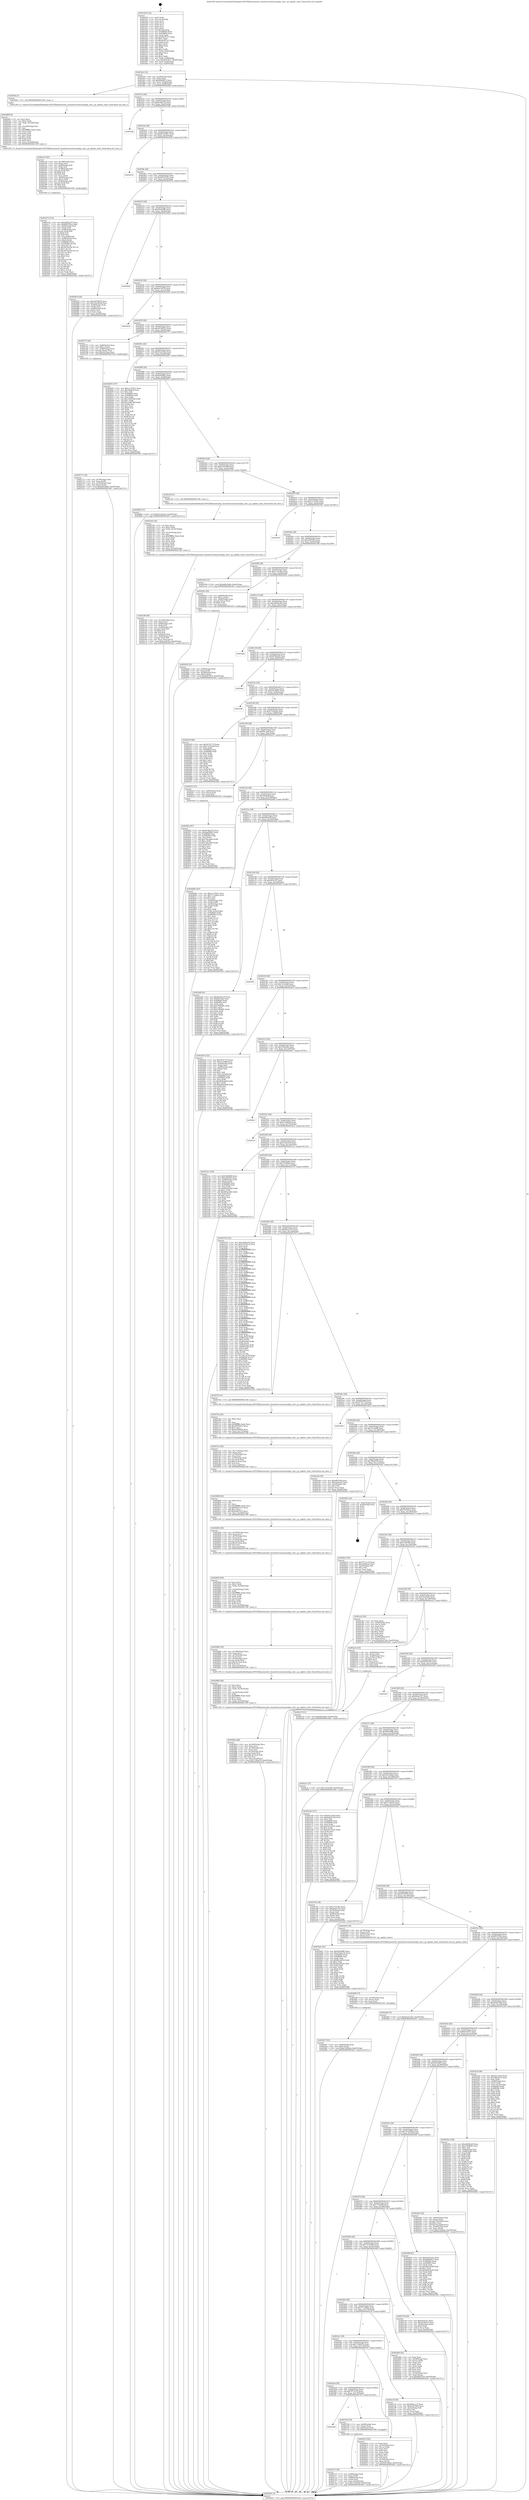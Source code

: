 digraph "0x401f30" {
  label = "0x401f30 (/mnt/c/Users/mathe/Desktop/tcc/POCII/binaries/extr_linuxdriversnetcanusbgs_usb.c_gs_update_state_Final-ollvm.out::main(0))"
  labelloc = "t"
  node[shape=record]

  Entry [label="",width=0.3,height=0.3,shape=circle,fillcolor=black,style=filled]
  "0x401fa4" [label="{
     0x401fa4 [32]\l
     | [instrs]\l
     &nbsp;&nbsp;0x401fa4 \<+6\>: mov -0xa0(%rbp),%eax\l
     &nbsp;&nbsp;0x401faa \<+2\>: mov %eax,%ecx\l
     &nbsp;&nbsp;0x401fac \<+6\>: sub $0x8d6ef872,%ecx\l
     &nbsp;&nbsp;0x401fb2 \<+6\>: mov %eax,-0xb4(%rbp)\l
     &nbsp;&nbsp;0x401fb8 \<+6\>: mov %ecx,-0xb8(%rbp)\l
     &nbsp;&nbsp;0x401fbe \<+6\>: je 00000000004029fa \<main+0xaca\>\l
  }"]
  "0x4029fa" [label="{
     0x4029fa [5]\l
     | [instrs]\l
     &nbsp;&nbsp;0x4029fa \<+5\>: call 0000000000401160 \<next_i\>\l
     | [calls]\l
     &nbsp;&nbsp;0x401160 \{1\} (/mnt/c/Users/mathe/Desktop/tcc/POCII/binaries/extr_linuxdriversnetcanusbgs_usb.c_gs_update_state_Final-ollvm.out::next_i)\l
  }"]
  "0x401fc4" [label="{
     0x401fc4 [28]\l
     | [instrs]\l
     &nbsp;&nbsp;0x401fc4 \<+5\>: jmp 0000000000401fc9 \<main+0x99\>\l
     &nbsp;&nbsp;0x401fc9 \<+6\>: mov -0xb4(%rbp),%eax\l
     &nbsp;&nbsp;0x401fcf \<+5\>: sub $0x8e38a155,%eax\l
     &nbsp;&nbsp;0x401fd4 \<+6\>: mov %eax,-0xbc(%rbp)\l
     &nbsp;&nbsp;0x401fda \<+6\>: je 00000000004033db \<main+0x14ab\>\l
  }"]
  Exit [label="",width=0.3,height=0.3,shape=circle,fillcolor=black,style=filled,peripheries=2]
  "0x4033db" [label="{
     0x4033db\l
  }", style=dashed]
  "0x401fe0" [label="{
     0x401fe0 [28]\l
     | [instrs]\l
     &nbsp;&nbsp;0x401fe0 \<+5\>: jmp 0000000000401fe5 \<main+0xb5\>\l
     &nbsp;&nbsp;0x401fe5 \<+6\>: mov -0xb4(%rbp),%eax\l
     &nbsp;&nbsp;0x401feb \<+5\>: sub $0x8e53d427,%eax\l
     &nbsp;&nbsp;0x401ff0 \<+6\>: mov %eax,-0xc0(%rbp)\l
     &nbsp;&nbsp;0x401ff6 \<+6\>: je 0000000000403034 \<main+0x1104\>\l
  }"]
  "0x402f22" [label="{
     0x402f22 [97]\l
     | [instrs]\l
     &nbsp;&nbsp;0x402f22 \<+5\>: mov $0x8e38a155,%ecx\l
     &nbsp;&nbsp;0x402f27 \<+5\>: mov $0xbad5f682,%edx\l
     &nbsp;&nbsp;0x402f2c \<+7\>: mov 0x4060b0,%esi\l
     &nbsp;&nbsp;0x402f33 \<+8\>: mov 0x406064,%r8d\l
     &nbsp;&nbsp;0x402f3b \<+3\>: mov %esi,%r9d\l
     &nbsp;&nbsp;0x402f3e \<+7\>: add $0x75bca000,%r9d\l
     &nbsp;&nbsp;0x402f45 \<+4\>: sub $0x1,%r9d\l
     &nbsp;&nbsp;0x402f49 \<+7\>: sub $0x75bca000,%r9d\l
     &nbsp;&nbsp;0x402f50 \<+4\>: imul %r9d,%esi\l
     &nbsp;&nbsp;0x402f54 \<+3\>: and $0x1,%esi\l
     &nbsp;&nbsp;0x402f57 \<+3\>: cmp $0x0,%esi\l
     &nbsp;&nbsp;0x402f5a \<+4\>: sete %r10b\l
     &nbsp;&nbsp;0x402f5e \<+4\>: cmp $0xa,%r8d\l
     &nbsp;&nbsp;0x402f62 \<+4\>: setl %r11b\l
     &nbsp;&nbsp;0x402f66 \<+3\>: mov %r10b,%bl\l
     &nbsp;&nbsp;0x402f69 \<+3\>: and %r11b,%bl\l
     &nbsp;&nbsp;0x402f6c \<+3\>: xor %r11b,%r10b\l
     &nbsp;&nbsp;0x402f6f \<+3\>: or %r10b,%bl\l
     &nbsp;&nbsp;0x402f72 \<+3\>: test $0x1,%bl\l
     &nbsp;&nbsp;0x402f75 \<+3\>: cmovne %edx,%ecx\l
     &nbsp;&nbsp;0x402f78 \<+6\>: mov %ecx,-0xa0(%rbp)\l
     &nbsp;&nbsp;0x402f7e \<+5\>: jmp 0000000000403441 \<main+0x1511\>\l
  }"]
  "0x403034" [label="{
     0x403034\l
  }", style=dashed]
  "0x401ffc" [label="{
     0x401ffc [28]\l
     | [instrs]\l
     &nbsp;&nbsp;0x401ffc \<+5\>: jmp 0000000000402001 \<main+0xd1\>\l
     &nbsp;&nbsp;0x402001 \<+6\>: mov -0xb4(%rbp),%eax\l
     &nbsp;&nbsp;0x402007 \<+5\>: sub $0x94f27b55,%eax\l
     &nbsp;&nbsp;0x40200c \<+6\>: mov %eax,-0xc4(%rbp)\l
     &nbsp;&nbsp;0x402012 \<+6\>: je 000000000040297b \<main+0xa4b\>\l
  }"]
  "0x402e7f" [label="{
     0x402e7f [15]\l
     | [instrs]\l
     &nbsp;&nbsp;0x402e7f \<+10\>: movl $0x6f5cfd65,-0xa0(%rbp)\l
     &nbsp;&nbsp;0x402e89 \<+5\>: jmp 0000000000403441 \<main+0x1511\>\l
  }"]
  "0x40297b" [label="{
     0x40297b [36]\l
     | [instrs]\l
     &nbsp;&nbsp;0x40297b \<+5\>: mov $0x52f70878,%eax\l
     &nbsp;&nbsp;0x402980 \<+5\>: mov $0x70a30856,%ecx\l
     &nbsp;&nbsp;0x402985 \<+4\>: mov -0x58(%rbp),%rdx\l
     &nbsp;&nbsp;0x402989 \<+2\>: mov (%rdx),%esi\l
     &nbsp;&nbsp;0x40298b \<+4\>: mov -0x68(%rbp),%rdx\l
     &nbsp;&nbsp;0x40298f \<+2\>: cmp (%rdx),%esi\l
     &nbsp;&nbsp;0x402991 \<+3\>: cmovl %ecx,%eax\l
     &nbsp;&nbsp;0x402994 \<+6\>: mov %eax,-0xa0(%rbp)\l
     &nbsp;&nbsp;0x40299a \<+5\>: jmp 0000000000403441 \<main+0x1511\>\l
  }"]
  "0x402018" [label="{
     0x402018 [28]\l
     | [instrs]\l
     &nbsp;&nbsp;0x402018 \<+5\>: jmp 000000000040201d \<main+0xed\>\l
     &nbsp;&nbsp;0x40201d \<+6\>: mov -0xb4(%rbp),%eax\l
     &nbsp;&nbsp;0x402023 \<+5\>: sub $0x95d5bff0,%eax\l
     &nbsp;&nbsp;0x402028 \<+6\>: mov %eax,-0xc8(%rbp)\l
     &nbsp;&nbsp;0x40202e \<+6\>: je 000000000040340d \<main+0x14dd\>\l
  }"]
  "0x402d57" [label="{
     0x402d57 [25]\l
     | [instrs]\l
     &nbsp;&nbsp;0x402d57 \<+4\>: mov -0x40(%rbp),%rax\l
     &nbsp;&nbsp;0x402d5b \<+6\>: movl $0x0,(%rax)\l
     &nbsp;&nbsp;0x402d61 \<+10\>: movl $0xe7e56eeb,-0xa0(%rbp)\l
     &nbsp;&nbsp;0x402d6b \<+5\>: jmp 0000000000403441 \<main+0x1511\>\l
  }"]
  "0x40340d" [label="{
     0x40340d\l
  }", style=dashed]
  "0x402034" [label="{
     0x402034 [28]\l
     | [instrs]\l
     &nbsp;&nbsp;0x402034 \<+5\>: jmp 0000000000402039 \<main+0x109\>\l
     &nbsp;&nbsp;0x402039 \<+6\>: mov -0xb4(%rbp),%eax\l
     &nbsp;&nbsp;0x40203f \<+5\>: sub $0x9ee7c879,%eax\l
     &nbsp;&nbsp;0x402044 \<+6\>: mov %eax,-0xcc(%rbp)\l
     &nbsp;&nbsp;0x40204a \<+6\>: je 0000000000403429 \<main+0x14f9\>\l
  }"]
  "0x402d48" [label="{
     0x402d48 [15]\l
     | [instrs]\l
     &nbsp;&nbsp;0x402d48 \<+4\>: mov -0x78(%rbp),%rax\l
     &nbsp;&nbsp;0x402d4c \<+3\>: mov (%rax),%rax\l
     &nbsp;&nbsp;0x402d4f \<+3\>: mov %rax,%rdi\l
     &nbsp;&nbsp;0x402d52 \<+5\>: call 0000000000401030 \<free@plt\>\l
     | [calls]\l
     &nbsp;&nbsp;0x401030 \{1\} (unknown)\l
  }"]
  "0x403429" [label="{
     0x403429\l
  }", style=dashed]
  "0x402050" [label="{
     0x402050 [28]\l
     | [instrs]\l
     &nbsp;&nbsp;0x402050 \<+5\>: jmp 0000000000402055 \<main+0x125\>\l
     &nbsp;&nbsp;0x402055 \<+6\>: mov -0xb4(%rbp),%eax\l
     &nbsp;&nbsp;0x40205b \<+5\>: sub $0xa4749533,%eax\l
     &nbsp;&nbsp;0x402060 \<+6\>: mov %eax,-0xd0(%rbp)\l
     &nbsp;&nbsp;0x402066 \<+6\>: je 0000000000402757 \<main+0x827\>\l
  }"]
  "0x402c96" [label="{
     0x402c96 [60]\l
     | [instrs]\l
     &nbsp;&nbsp;0x402c96 \<+6\>: mov -0x1a0(%rbp),%ecx\l
     &nbsp;&nbsp;0x402c9c \<+3\>: imul %eax,%ecx\l
     &nbsp;&nbsp;0x402c9f \<+4\>: mov -0x60(%rbp),%r8\l
     &nbsp;&nbsp;0x402ca3 \<+3\>: mov (%r8),%r8\l
     &nbsp;&nbsp;0x402ca6 \<+4\>: mov -0x58(%rbp),%r9\l
     &nbsp;&nbsp;0x402caa \<+3\>: movslq (%r9),%r9\l
     &nbsp;&nbsp;0x402cad \<+4\>: shl $0x4,%r9\l
     &nbsp;&nbsp;0x402cb1 \<+3\>: add %r9,%r8\l
     &nbsp;&nbsp;0x402cb4 \<+4\>: mov 0x8(%r8),%r8\l
     &nbsp;&nbsp;0x402cb8 \<+4\>: mov -0x48(%rbp),%r9\l
     &nbsp;&nbsp;0x402cbc \<+3\>: movslq (%r9),%r9\l
     &nbsp;&nbsp;0x402cbf \<+4\>: mov %ecx,(%r8,%r9,4)\l
     &nbsp;&nbsp;0x402cc3 \<+10\>: movl $0x3cef076e,-0xa0(%rbp)\l
     &nbsp;&nbsp;0x402ccd \<+5\>: jmp 0000000000403441 \<main+0x1511\>\l
  }"]
  "0x402757" [label="{
     0x402757 [26]\l
     | [instrs]\l
     &nbsp;&nbsp;0x402757 \<+4\>: mov -0x80(%rbp),%rax\l
     &nbsp;&nbsp;0x40275b \<+6\>: movl $0x1,(%rax)\l
     &nbsp;&nbsp;0x402761 \<+4\>: mov -0x80(%rbp),%rax\l
     &nbsp;&nbsp;0x402765 \<+3\>: movslq (%rax),%rax\l
     &nbsp;&nbsp;0x402768 \<+4\>: imul $0x18,%rax,%rdi\l
     &nbsp;&nbsp;0x40276c \<+5\>: call 0000000000401050 \<malloc@plt\>\l
     | [calls]\l
     &nbsp;&nbsp;0x401050 \{1\} (unknown)\l
  }"]
  "0x40206c" [label="{
     0x40206c [28]\l
     | [instrs]\l
     &nbsp;&nbsp;0x40206c \<+5\>: jmp 0000000000402071 \<main+0x141\>\l
     &nbsp;&nbsp;0x402071 \<+6\>: mov -0xb4(%rbp),%eax\l
     &nbsp;&nbsp;0x402077 \<+5\>: sub $0xb5a2134e,%eax\l
     &nbsp;&nbsp;0x40207c \<+6\>: mov %eax,-0xd4(%rbp)\l
     &nbsp;&nbsp;0x402082 \<+6\>: je 0000000000402b05 \<main+0xbd5\>\l
  }"]
  "0x402c62" [label="{
     0x402c62 [52]\l
     | [instrs]\l
     &nbsp;&nbsp;0x402c62 \<+2\>: xor %ecx,%ecx\l
     &nbsp;&nbsp;0x402c64 \<+5\>: mov $0x2,%edx\l
     &nbsp;&nbsp;0x402c69 \<+6\>: mov %edx,-0x19c(%rbp)\l
     &nbsp;&nbsp;0x402c6f \<+1\>: cltd\l
     &nbsp;&nbsp;0x402c70 \<+6\>: mov -0x19c(%rbp),%esi\l
     &nbsp;&nbsp;0x402c76 \<+2\>: idiv %esi\l
     &nbsp;&nbsp;0x402c78 \<+6\>: imul $0xfffffffe,%edx,%edx\l
     &nbsp;&nbsp;0x402c7e \<+2\>: mov %ecx,%edi\l
     &nbsp;&nbsp;0x402c80 \<+2\>: sub %edx,%edi\l
     &nbsp;&nbsp;0x402c82 \<+2\>: mov %ecx,%edx\l
     &nbsp;&nbsp;0x402c84 \<+3\>: sub $0x1,%edx\l
     &nbsp;&nbsp;0x402c87 \<+2\>: add %edx,%edi\l
     &nbsp;&nbsp;0x402c89 \<+2\>: sub %edi,%ecx\l
     &nbsp;&nbsp;0x402c8b \<+6\>: mov %ecx,-0x1a0(%rbp)\l
     &nbsp;&nbsp;0x402c91 \<+5\>: call 0000000000401160 \<next_i\>\l
     | [calls]\l
     &nbsp;&nbsp;0x401160 \{1\} (/mnt/c/Users/mathe/Desktop/tcc/POCII/binaries/extr_linuxdriversnetcanusbgs_usb.c_gs_update_state_Final-ollvm.out::next_i)\l
  }"]
  "0x402b05" [label="{
     0x402b05 [147]\l
     | [instrs]\l
     &nbsp;&nbsp;0x402b05 \<+5\>: mov $0xc1c57b31,%eax\l
     &nbsp;&nbsp;0x402b0a \<+5\>: mov $0x30d6a8,%ecx\l
     &nbsp;&nbsp;0x402b0f \<+2\>: mov $0x1,%dl\l
     &nbsp;&nbsp;0x402b11 \<+7\>: mov 0x4060b0,%esi\l
     &nbsp;&nbsp;0x402b18 \<+7\>: mov 0x406064,%edi\l
     &nbsp;&nbsp;0x402b1f \<+3\>: mov %esi,%r8d\l
     &nbsp;&nbsp;0x402b22 \<+7\>: sub $0x12087b0f,%r8d\l
     &nbsp;&nbsp;0x402b29 \<+4\>: sub $0x1,%r8d\l
     &nbsp;&nbsp;0x402b2d \<+7\>: add $0x12087b0f,%r8d\l
     &nbsp;&nbsp;0x402b34 \<+4\>: imul %r8d,%esi\l
     &nbsp;&nbsp;0x402b38 \<+3\>: and $0x1,%esi\l
     &nbsp;&nbsp;0x402b3b \<+3\>: cmp $0x0,%esi\l
     &nbsp;&nbsp;0x402b3e \<+4\>: sete %r9b\l
     &nbsp;&nbsp;0x402b42 \<+3\>: cmp $0xa,%edi\l
     &nbsp;&nbsp;0x402b45 \<+4\>: setl %r10b\l
     &nbsp;&nbsp;0x402b49 \<+3\>: mov %r9b,%r11b\l
     &nbsp;&nbsp;0x402b4c \<+4\>: xor $0xff,%r11b\l
     &nbsp;&nbsp;0x402b50 \<+3\>: mov %r10b,%bl\l
     &nbsp;&nbsp;0x402b53 \<+3\>: xor $0xff,%bl\l
     &nbsp;&nbsp;0x402b56 \<+3\>: xor $0x0,%dl\l
     &nbsp;&nbsp;0x402b59 \<+3\>: mov %r11b,%r14b\l
     &nbsp;&nbsp;0x402b5c \<+4\>: and $0x0,%r14b\l
     &nbsp;&nbsp;0x402b60 \<+3\>: and %dl,%r9b\l
     &nbsp;&nbsp;0x402b63 \<+3\>: mov %bl,%r15b\l
     &nbsp;&nbsp;0x402b66 \<+4\>: and $0x0,%r15b\l
     &nbsp;&nbsp;0x402b6a \<+3\>: and %dl,%r10b\l
     &nbsp;&nbsp;0x402b6d \<+3\>: or %r9b,%r14b\l
     &nbsp;&nbsp;0x402b70 \<+3\>: or %r10b,%r15b\l
     &nbsp;&nbsp;0x402b73 \<+3\>: xor %r15b,%r14b\l
     &nbsp;&nbsp;0x402b76 \<+3\>: or %bl,%r11b\l
     &nbsp;&nbsp;0x402b79 \<+4\>: xor $0xff,%r11b\l
     &nbsp;&nbsp;0x402b7d \<+3\>: or $0x0,%dl\l
     &nbsp;&nbsp;0x402b80 \<+3\>: and %dl,%r11b\l
     &nbsp;&nbsp;0x402b83 \<+3\>: or %r11b,%r14b\l
     &nbsp;&nbsp;0x402b86 \<+4\>: test $0x1,%r14b\l
     &nbsp;&nbsp;0x402b8a \<+3\>: cmovne %ecx,%eax\l
     &nbsp;&nbsp;0x402b8d \<+6\>: mov %eax,-0xa0(%rbp)\l
     &nbsp;&nbsp;0x402b93 \<+5\>: jmp 0000000000403441 \<main+0x1511\>\l
  }"]
  "0x402088" [label="{
     0x402088 [28]\l
     | [instrs]\l
     &nbsp;&nbsp;0x402088 \<+5\>: jmp 000000000040208d \<main+0x15d\>\l
     &nbsp;&nbsp;0x40208d \<+6\>: mov -0xb4(%rbp),%eax\l
     &nbsp;&nbsp;0x402093 \<+5\>: sub $0xbad5f682,%eax\l
     &nbsp;&nbsp;0x402098 \<+6\>: mov %eax,-0xd8(%rbp)\l
     &nbsp;&nbsp;0x40209e \<+6\>: je 0000000000402f83 \<main+0x1053\>\l
  }"]
  "0x402a72" [label="{
     0x402a72 [132]\l
     | [instrs]\l
     &nbsp;&nbsp;0x402a72 \<+5\>: mov $0x4295e335,%ecx\l
     &nbsp;&nbsp;0x402a77 \<+5\>: mov $0x6807f02a,%edx\l
     &nbsp;&nbsp;0x402a7c \<+4\>: mov -0x60(%rbp),%rdi\l
     &nbsp;&nbsp;0x402a80 \<+3\>: mov (%rdi),%rdi\l
     &nbsp;&nbsp;0x402a83 \<+4\>: mov -0x58(%rbp),%r8\l
     &nbsp;&nbsp;0x402a87 \<+3\>: movslq (%r8),%r8\l
     &nbsp;&nbsp;0x402a8a \<+4\>: shl $0x4,%r8\l
     &nbsp;&nbsp;0x402a8e \<+3\>: add %r8,%rdi\l
     &nbsp;&nbsp;0x402a91 \<+4\>: mov %rax,0x8(%rdi)\l
     &nbsp;&nbsp;0x402a95 \<+4\>: mov -0x48(%rbp),%rax\l
     &nbsp;&nbsp;0x402a99 \<+6\>: movl $0x0,(%rax)\l
     &nbsp;&nbsp;0x402a9f \<+7\>: mov 0x4060b0,%esi\l
     &nbsp;&nbsp;0x402aa6 \<+8\>: mov 0x406064,%r10d\l
     &nbsp;&nbsp;0x402aae \<+3\>: mov %esi,%r11d\l
     &nbsp;&nbsp;0x402ab1 \<+7\>: sub $0x367da23b,%r11d\l
     &nbsp;&nbsp;0x402ab8 \<+4\>: sub $0x1,%r11d\l
     &nbsp;&nbsp;0x402abc \<+7\>: add $0x367da23b,%r11d\l
     &nbsp;&nbsp;0x402ac3 \<+4\>: imul %r11d,%esi\l
     &nbsp;&nbsp;0x402ac7 \<+3\>: and $0x1,%esi\l
     &nbsp;&nbsp;0x402aca \<+3\>: cmp $0x0,%esi\l
     &nbsp;&nbsp;0x402acd \<+3\>: sete %bl\l
     &nbsp;&nbsp;0x402ad0 \<+4\>: cmp $0xa,%r10d\l
     &nbsp;&nbsp;0x402ad4 \<+4\>: setl %r14b\l
     &nbsp;&nbsp;0x402ad8 \<+3\>: mov %bl,%r15b\l
     &nbsp;&nbsp;0x402adb \<+3\>: and %r14b,%r15b\l
     &nbsp;&nbsp;0x402ade \<+3\>: xor %r14b,%bl\l
     &nbsp;&nbsp;0x402ae1 \<+3\>: or %bl,%r15b\l
     &nbsp;&nbsp;0x402ae4 \<+4\>: test $0x1,%r15b\l
     &nbsp;&nbsp;0x402ae8 \<+3\>: cmovne %edx,%ecx\l
     &nbsp;&nbsp;0x402aeb \<+6\>: mov %ecx,-0xa0(%rbp)\l
     &nbsp;&nbsp;0x402af1 \<+5\>: jmp 0000000000403441 \<main+0x1511\>\l
  }"]
  "0x402f83" [label="{
     0x402f83 [15]\l
     | [instrs]\l
     &nbsp;&nbsp;0x402f83 \<+10\>: movl $0x513c6e3e,-0xa0(%rbp)\l
     &nbsp;&nbsp;0x402f8d \<+5\>: jmp 0000000000403441 \<main+0x1511\>\l
  }"]
  "0x4020a4" [label="{
     0x4020a4 [28]\l
     | [instrs]\l
     &nbsp;&nbsp;0x4020a4 \<+5\>: jmp 00000000004020a9 \<main+0x179\>\l
     &nbsp;&nbsp;0x4020a9 \<+6\>: mov -0xb4(%rbp),%eax\l
     &nbsp;&nbsp;0x4020af \<+5\>: sub $0xbc437648,%eax\l
     &nbsp;&nbsp;0x4020b4 \<+6\>: mov %eax,-0xdc(%rbp)\l
     &nbsp;&nbsp;0x4020ba \<+6\>: je 0000000000402c5d \<main+0xd2d\>\l
  }"]
  "0x402a33" [label="{
     0x402a33 [63]\l
     | [instrs]\l
     &nbsp;&nbsp;0x402a33 \<+6\>: mov -0x198(%rbp),%ecx\l
     &nbsp;&nbsp;0x402a39 \<+3\>: imul %eax,%ecx\l
     &nbsp;&nbsp;0x402a3c \<+4\>: mov -0x60(%rbp),%r8\l
     &nbsp;&nbsp;0x402a40 \<+3\>: mov (%r8),%r8\l
     &nbsp;&nbsp;0x402a43 \<+4\>: mov -0x58(%rbp),%r9\l
     &nbsp;&nbsp;0x402a47 \<+3\>: movslq (%r9),%r9\l
     &nbsp;&nbsp;0x402a4a \<+4\>: shl $0x4,%r9\l
     &nbsp;&nbsp;0x402a4e \<+3\>: add %r9,%r8\l
     &nbsp;&nbsp;0x402a51 \<+3\>: mov %ecx,(%r8)\l
     &nbsp;&nbsp;0x402a54 \<+4\>: mov -0x50(%rbp),%r8\l
     &nbsp;&nbsp;0x402a58 \<+7\>: movl $0x1,(%r8)\l
     &nbsp;&nbsp;0x402a5f \<+4\>: mov -0x50(%rbp),%r8\l
     &nbsp;&nbsp;0x402a63 \<+3\>: movslq (%r8),%r8\l
     &nbsp;&nbsp;0x402a66 \<+4\>: shl $0x2,%r8\l
     &nbsp;&nbsp;0x402a6a \<+3\>: mov %r8,%rdi\l
     &nbsp;&nbsp;0x402a6d \<+5\>: call 0000000000401050 \<malloc@plt\>\l
     | [calls]\l
     &nbsp;&nbsp;0x401050 \{1\} (unknown)\l
  }"]
  "0x402c5d" [label="{
     0x402c5d [5]\l
     | [instrs]\l
     &nbsp;&nbsp;0x402c5d \<+5\>: call 0000000000401160 \<next_i\>\l
     | [calls]\l
     &nbsp;&nbsp;0x401160 \{1\} (/mnt/c/Users/mathe/Desktop/tcc/POCII/binaries/extr_linuxdriversnetcanusbgs_usb.c_gs_update_state_Final-ollvm.out::next_i)\l
  }"]
  "0x4020c0" [label="{
     0x4020c0 [28]\l
     | [instrs]\l
     &nbsp;&nbsp;0x4020c0 \<+5\>: jmp 00000000004020c5 \<main+0x195\>\l
     &nbsp;&nbsp;0x4020c5 \<+6\>: mov -0xb4(%rbp),%eax\l
     &nbsp;&nbsp;0x4020cb \<+5\>: sub $0xc1c57b31,%eax\l
     &nbsp;&nbsp;0x4020d0 \<+6\>: mov %eax,-0xe0(%rbp)\l
     &nbsp;&nbsp;0x4020d6 \<+6\>: je 0000000000403391 \<main+0x1461\>\l
  }"]
  "0x4029ff" [label="{
     0x4029ff [52]\l
     | [instrs]\l
     &nbsp;&nbsp;0x4029ff \<+2\>: xor %ecx,%ecx\l
     &nbsp;&nbsp;0x402a01 \<+5\>: mov $0x2,%edx\l
     &nbsp;&nbsp;0x402a06 \<+6\>: mov %edx,-0x194(%rbp)\l
     &nbsp;&nbsp;0x402a0c \<+1\>: cltd\l
     &nbsp;&nbsp;0x402a0d \<+6\>: mov -0x194(%rbp),%esi\l
     &nbsp;&nbsp;0x402a13 \<+2\>: idiv %esi\l
     &nbsp;&nbsp;0x402a15 \<+6\>: imul $0xfffffffe,%edx,%edx\l
     &nbsp;&nbsp;0x402a1b \<+2\>: mov %ecx,%edi\l
     &nbsp;&nbsp;0x402a1d \<+2\>: sub %edx,%edi\l
     &nbsp;&nbsp;0x402a1f \<+2\>: mov %ecx,%edx\l
     &nbsp;&nbsp;0x402a21 \<+3\>: sub $0x1,%edx\l
     &nbsp;&nbsp;0x402a24 \<+2\>: add %edx,%edi\l
     &nbsp;&nbsp;0x402a26 \<+2\>: sub %edi,%ecx\l
     &nbsp;&nbsp;0x402a28 \<+6\>: mov %ecx,-0x198(%rbp)\l
     &nbsp;&nbsp;0x402a2e \<+5\>: call 0000000000401160 \<next_i\>\l
     | [calls]\l
     &nbsp;&nbsp;0x401160 \{1\} (/mnt/c/Users/mathe/Desktop/tcc/POCII/binaries/extr_linuxdriversnetcanusbgs_usb.c_gs_update_state_Final-ollvm.out::next_i)\l
  }"]
  "0x403391" [label="{
     0x403391\l
  }", style=dashed]
  "0x4020dc" [label="{
     0x4020dc [28]\l
     | [instrs]\l
     &nbsp;&nbsp;0x4020dc \<+5\>: jmp 00000000004020e1 \<main+0x1b1\>\l
     &nbsp;&nbsp;0x4020e1 \<+6\>: mov -0xb4(%rbp),%eax\l
     &nbsp;&nbsp;0x4020e7 \<+5\>: sub $0xc2f054f3,%eax\l
     &nbsp;&nbsp;0x4020ec \<+6\>: mov %eax,-0xe4(%rbp)\l
     &nbsp;&nbsp;0x4020f2 \<+6\>: je 0000000000403199 \<main+0x1269\>\l
  }"]
  "0x40295b" [label="{
     0x40295b [32]\l
     | [instrs]\l
     &nbsp;&nbsp;0x40295b \<+4\>: mov -0x60(%rbp),%rdi\l
     &nbsp;&nbsp;0x40295f \<+3\>: mov %rax,(%rdi)\l
     &nbsp;&nbsp;0x402962 \<+4\>: mov -0x58(%rbp),%rax\l
     &nbsp;&nbsp;0x402966 \<+6\>: movl $0x0,(%rax)\l
     &nbsp;&nbsp;0x40296c \<+10\>: movl $0x94f27b55,-0xa0(%rbp)\l
     &nbsp;&nbsp;0x402976 \<+5\>: jmp 0000000000403441 \<main+0x1511\>\l
  }"]
  "0x403199" [label="{
     0x403199 [15]\l
     | [instrs]\l
     &nbsp;&nbsp;0x403199 \<+10\>: movl $0x489c594b,-0xa0(%rbp)\l
     &nbsp;&nbsp;0x4031a3 \<+5\>: jmp 0000000000403441 \<main+0x1511\>\l
  }"]
  "0x4020f8" [label="{
     0x4020f8 [28]\l
     | [instrs]\l
     &nbsp;&nbsp;0x4020f8 \<+5\>: jmp 00000000004020fd \<main+0x1cd\>\l
     &nbsp;&nbsp;0x4020fd \<+6\>: mov -0xb4(%rbp),%eax\l
     &nbsp;&nbsp;0x402103 \<+5\>: sub $0xc71bc2bc,%eax\l
     &nbsp;&nbsp;0x402108 \<+6\>: mov %eax,-0xe8(%rbp)\l
     &nbsp;&nbsp;0x40210e \<+6\>: je 000000000040293e \<main+0xa0e\>\l
  }"]
  "0x4028e4" [label="{
     0x4028e4 [48]\l
     | [instrs]\l
     &nbsp;&nbsp;0x4028e4 \<+6\>: mov -0x190(%rbp),%ecx\l
     &nbsp;&nbsp;0x4028ea \<+3\>: imul %eax,%ecx\l
     &nbsp;&nbsp;0x4028ed \<+4\>: mov -0x78(%rbp),%rsi\l
     &nbsp;&nbsp;0x4028f1 \<+3\>: mov (%rsi),%rsi\l
     &nbsp;&nbsp;0x4028f4 \<+4\>: mov -0x70(%rbp),%rdi\l
     &nbsp;&nbsp;0x4028f8 \<+3\>: movslq (%rdi),%rdi\l
     &nbsp;&nbsp;0x4028fb \<+4\>: imul $0x18,%rdi,%rdi\l
     &nbsp;&nbsp;0x4028ff \<+3\>: add %rdi,%rsi\l
     &nbsp;&nbsp;0x402902 \<+3\>: mov %ecx,0x14(%rsi)\l
     &nbsp;&nbsp;0x402905 \<+10\>: movl $0x7c590a79,-0xa0(%rbp)\l
     &nbsp;&nbsp;0x40290f \<+5\>: jmp 0000000000403441 \<main+0x1511\>\l
  }"]
  "0x40293e" [label="{
     0x40293e [29]\l
     | [instrs]\l
     &nbsp;&nbsp;0x40293e \<+4\>: mov -0x68(%rbp),%rax\l
     &nbsp;&nbsp;0x402942 \<+6\>: movl $0x1,(%rax)\l
     &nbsp;&nbsp;0x402948 \<+4\>: mov -0x68(%rbp),%rax\l
     &nbsp;&nbsp;0x40294c \<+3\>: movslq (%rax),%rax\l
     &nbsp;&nbsp;0x40294f \<+4\>: shl $0x4,%rax\l
     &nbsp;&nbsp;0x402953 \<+3\>: mov %rax,%rdi\l
     &nbsp;&nbsp;0x402956 \<+5\>: call 0000000000401050 \<malloc@plt\>\l
     | [calls]\l
     &nbsp;&nbsp;0x401050 \{1\} (unknown)\l
  }"]
  "0x402114" [label="{
     0x402114 [28]\l
     | [instrs]\l
     &nbsp;&nbsp;0x402114 \<+5\>: jmp 0000000000402119 \<main+0x1e9\>\l
     &nbsp;&nbsp;0x402119 \<+6\>: mov -0xb4(%rbp),%eax\l
     &nbsp;&nbsp;0x40211f \<+5\>: sub $0xc8d3be26,%eax\l
     &nbsp;&nbsp;0x402124 \<+6\>: mov %eax,-0xec(%rbp)\l
     &nbsp;&nbsp;0x40212a \<+6\>: je 00000000004032b0 \<main+0x1380\>\l
  }"]
  "0x4028b6" [label="{
     0x4028b6 [46]\l
     | [instrs]\l
     &nbsp;&nbsp;0x4028b6 \<+2\>: xor %ecx,%ecx\l
     &nbsp;&nbsp;0x4028b8 \<+5\>: mov $0x2,%edx\l
     &nbsp;&nbsp;0x4028bd \<+6\>: mov %edx,-0x18c(%rbp)\l
     &nbsp;&nbsp;0x4028c3 \<+1\>: cltd\l
     &nbsp;&nbsp;0x4028c4 \<+7\>: mov -0x18c(%rbp),%r8d\l
     &nbsp;&nbsp;0x4028cb \<+3\>: idiv %r8d\l
     &nbsp;&nbsp;0x4028ce \<+6\>: imul $0xfffffffe,%edx,%edx\l
     &nbsp;&nbsp;0x4028d4 \<+3\>: sub $0x1,%ecx\l
     &nbsp;&nbsp;0x4028d7 \<+2\>: sub %ecx,%edx\l
     &nbsp;&nbsp;0x4028d9 \<+6\>: mov %edx,-0x190(%rbp)\l
     &nbsp;&nbsp;0x4028df \<+5\>: call 0000000000401160 \<next_i\>\l
     | [calls]\l
     &nbsp;&nbsp;0x401160 \{1\} (/mnt/c/Users/mathe/Desktop/tcc/POCII/binaries/extr_linuxdriversnetcanusbgs_usb.c_gs_update_state_Final-ollvm.out::next_i)\l
  }"]
  "0x4032b0" [label="{
     0x4032b0\l
  }", style=dashed]
  "0x402130" [label="{
     0x402130 [28]\l
     | [instrs]\l
     &nbsp;&nbsp;0x402130 \<+5\>: jmp 0000000000402135 \<main+0x205\>\l
     &nbsp;&nbsp;0x402135 \<+6\>: mov -0xb4(%rbp),%eax\l
     &nbsp;&nbsp;0x40213b \<+5\>: sub $0xd09fde18,%eax\l
     &nbsp;&nbsp;0x402140 \<+6\>: mov %eax,-0xf0(%rbp)\l
     &nbsp;&nbsp;0x402146 \<+6\>: je 0000000000402fa1 \<main+0x1071\>\l
  }"]
  "0x402890" [label="{
     0x402890 [38]\l
     | [instrs]\l
     &nbsp;&nbsp;0x402890 \<+6\>: mov -0x188(%rbp),%ecx\l
     &nbsp;&nbsp;0x402896 \<+3\>: imul %eax,%ecx\l
     &nbsp;&nbsp;0x402899 \<+4\>: mov -0x78(%rbp),%rsi\l
     &nbsp;&nbsp;0x40289d \<+3\>: mov (%rsi),%rsi\l
     &nbsp;&nbsp;0x4028a0 \<+4\>: mov -0x70(%rbp),%rdi\l
     &nbsp;&nbsp;0x4028a4 \<+3\>: movslq (%rdi),%rdi\l
     &nbsp;&nbsp;0x4028a7 \<+4\>: imul $0x18,%rdi,%rdi\l
     &nbsp;&nbsp;0x4028ab \<+3\>: add %rdi,%rsi\l
     &nbsp;&nbsp;0x4028ae \<+3\>: mov %ecx,0x10(%rsi)\l
     &nbsp;&nbsp;0x4028b1 \<+5\>: call 0000000000401160 \<next_i\>\l
     | [calls]\l
     &nbsp;&nbsp;0x401160 \{1\} (/mnt/c/Users/mathe/Desktop/tcc/POCII/binaries/extr_linuxdriversnetcanusbgs_usb.c_gs_update_state_Final-ollvm.out::next_i)\l
  }"]
  "0x402fa1" [label="{
     0x402fa1\l
  }", style=dashed]
  "0x40214c" [label="{
     0x40214c [28]\l
     | [instrs]\l
     &nbsp;&nbsp;0x40214c \<+5\>: jmp 0000000000402151 \<main+0x221\>\l
     &nbsp;&nbsp;0x402151 \<+6\>: mov -0xb4(%rbp),%eax\l
     &nbsp;&nbsp;0x402157 \<+5\>: sub $0xdc419d33,%eax\l
     &nbsp;&nbsp;0x40215c \<+6\>: mov %eax,-0xf4(%rbp)\l
     &nbsp;&nbsp;0x402162 \<+6\>: je 00000000004033f9 \<main+0x14c9\>\l
  }"]
  "0x402856" [label="{
     0x402856 [58]\l
     | [instrs]\l
     &nbsp;&nbsp;0x402856 \<+2\>: xor %ecx,%ecx\l
     &nbsp;&nbsp;0x402858 \<+5\>: mov $0x2,%edx\l
     &nbsp;&nbsp;0x40285d \<+6\>: mov %edx,-0x184(%rbp)\l
     &nbsp;&nbsp;0x402863 \<+1\>: cltd\l
     &nbsp;&nbsp;0x402864 \<+7\>: mov -0x184(%rbp),%r8d\l
     &nbsp;&nbsp;0x40286b \<+3\>: idiv %r8d\l
     &nbsp;&nbsp;0x40286e \<+6\>: imul $0xfffffffe,%edx,%edx\l
     &nbsp;&nbsp;0x402874 \<+3\>: mov %ecx,%r9d\l
     &nbsp;&nbsp;0x402877 \<+3\>: sub %edx,%r9d\l
     &nbsp;&nbsp;0x40287a \<+2\>: mov %ecx,%edx\l
     &nbsp;&nbsp;0x40287c \<+3\>: sub $0x1,%edx\l
     &nbsp;&nbsp;0x40287f \<+3\>: add %edx,%r9d\l
     &nbsp;&nbsp;0x402882 \<+3\>: sub %r9d,%ecx\l
     &nbsp;&nbsp;0x402885 \<+6\>: mov %ecx,-0x188(%rbp)\l
     &nbsp;&nbsp;0x40288b \<+5\>: call 0000000000401160 \<next_i\>\l
     | [calls]\l
     &nbsp;&nbsp;0x401160 \{1\} (/mnt/c/Users/mathe/Desktop/tcc/POCII/binaries/extr_linuxdriversnetcanusbgs_usb.c_gs_update_state_Final-ollvm.out::next_i)\l
  }"]
  "0x4033f9" [label="{
     0x4033f9\l
  }", style=dashed]
  "0x402168" [label="{
     0x402168 [28]\l
     | [instrs]\l
     &nbsp;&nbsp;0x402168 \<+5\>: jmp 000000000040216d \<main+0x23d\>\l
     &nbsp;&nbsp;0x40216d \<+6\>: mov -0xb4(%rbp),%eax\l
     &nbsp;&nbsp;0x402173 \<+5\>: sub $0xe7e56eeb,%eax\l
     &nbsp;&nbsp;0x402178 \<+6\>: mov %eax,-0xf8(%rbp)\l
     &nbsp;&nbsp;0x40217e \<+6\>: je 0000000000402d70 \<main+0xe40\>\l
  }"]
  "0x402830" [label="{
     0x402830 [38]\l
     | [instrs]\l
     &nbsp;&nbsp;0x402830 \<+6\>: mov -0x180(%rbp),%ecx\l
     &nbsp;&nbsp;0x402836 \<+3\>: imul %eax,%ecx\l
     &nbsp;&nbsp;0x402839 \<+4\>: mov -0x78(%rbp),%rsi\l
     &nbsp;&nbsp;0x40283d \<+3\>: mov (%rsi),%rsi\l
     &nbsp;&nbsp;0x402840 \<+4\>: mov -0x70(%rbp),%rdi\l
     &nbsp;&nbsp;0x402844 \<+3\>: movslq (%rdi),%rdi\l
     &nbsp;&nbsp;0x402847 \<+4\>: imul $0x18,%rdi,%rdi\l
     &nbsp;&nbsp;0x40284b \<+3\>: add %rdi,%rsi\l
     &nbsp;&nbsp;0x40284e \<+3\>: mov %ecx,0xc(%rsi)\l
     &nbsp;&nbsp;0x402851 \<+5\>: call 0000000000401160 \<next_i\>\l
     | [calls]\l
     &nbsp;&nbsp;0x401160 \{1\} (/mnt/c/Users/mathe/Desktop/tcc/POCII/binaries/extr_linuxdriversnetcanusbgs_usb.c_gs_update_state_Final-ollvm.out::next_i)\l
  }"]
  "0x402d70" [label="{
     0x402d70 [86]\l
     | [instrs]\l
     &nbsp;&nbsp;0x402d70 \<+5\>: mov $0x307b771f,%eax\l
     &nbsp;&nbsp;0x402d75 \<+5\>: mov $0x11e93abf,%ecx\l
     &nbsp;&nbsp;0x402d7a \<+2\>: xor %edx,%edx\l
     &nbsp;&nbsp;0x402d7c \<+7\>: mov 0x4060b0,%esi\l
     &nbsp;&nbsp;0x402d83 \<+7\>: mov 0x406064,%edi\l
     &nbsp;&nbsp;0x402d8a \<+3\>: sub $0x1,%edx\l
     &nbsp;&nbsp;0x402d8d \<+3\>: mov %esi,%r8d\l
     &nbsp;&nbsp;0x402d90 \<+3\>: add %edx,%r8d\l
     &nbsp;&nbsp;0x402d93 \<+4\>: imul %r8d,%esi\l
     &nbsp;&nbsp;0x402d97 \<+3\>: and $0x1,%esi\l
     &nbsp;&nbsp;0x402d9a \<+3\>: cmp $0x0,%esi\l
     &nbsp;&nbsp;0x402d9d \<+4\>: sete %r9b\l
     &nbsp;&nbsp;0x402da1 \<+3\>: cmp $0xa,%edi\l
     &nbsp;&nbsp;0x402da4 \<+4\>: setl %r10b\l
     &nbsp;&nbsp;0x402da8 \<+3\>: mov %r9b,%r11b\l
     &nbsp;&nbsp;0x402dab \<+3\>: and %r10b,%r11b\l
     &nbsp;&nbsp;0x402dae \<+3\>: xor %r10b,%r9b\l
     &nbsp;&nbsp;0x402db1 \<+3\>: or %r9b,%r11b\l
     &nbsp;&nbsp;0x402db4 \<+4\>: test $0x1,%r11b\l
     &nbsp;&nbsp;0x402db8 \<+3\>: cmovne %ecx,%eax\l
     &nbsp;&nbsp;0x402dbb \<+6\>: mov %eax,-0xa0(%rbp)\l
     &nbsp;&nbsp;0x402dc1 \<+5\>: jmp 0000000000403441 \<main+0x1511\>\l
  }"]
  "0x402184" [label="{
     0x402184 [28]\l
     | [instrs]\l
     &nbsp;&nbsp;0x402184 \<+5\>: jmp 0000000000402189 \<main+0x259\>\l
     &nbsp;&nbsp;0x402189 \<+6\>: mov -0xb4(%rbp),%eax\l
     &nbsp;&nbsp;0x40218f \<+5\>: sub $0xf0fc1af0,%eax\l
     &nbsp;&nbsp;0x402194 \<+6\>: mov %eax,-0xfc(%rbp)\l
     &nbsp;&nbsp;0x40219a \<+6\>: je 0000000000402f13 \<main+0xfe3\>\l
  }"]
  "0x402808" [label="{
     0x402808 [40]\l
     | [instrs]\l
     &nbsp;&nbsp;0x402808 \<+5\>: mov $0x2,%ecx\l
     &nbsp;&nbsp;0x40280d \<+1\>: cltd\l
     &nbsp;&nbsp;0x40280e \<+2\>: idiv %ecx\l
     &nbsp;&nbsp;0x402810 \<+6\>: imul $0xfffffffe,%edx,%ecx\l
     &nbsp;&nbsp;0x402816 \<+6\>: sub $0xb4b43315,%ecx\l
     &nbsp;&nbsp;0x40281c \<+3\>: add $0x1,%ecx\l
     &nbsp;&nbsp;0x40281f \<+6\>: add $0xb4b43315,%ecx\l
     &nbsp;&nbsp;0x402825 \<+6\>: mov %ecx,-0x180(%rbp)\l
     &nbsp;&nbsp;0x40282b \<+5\>: call 0000000000401160 \<next_i\>\l
     | [calls]\l
     &nbsp;&nbsp;0x401160 \{1\} (/mnt/c/Users/mathe/Desktop/tcc/POCII/binaries/extr_linuxdriversnetcanusbgs_usb.c_gs_update_state_Final-ollvm.out::next_i)\l
  }"]
  "0x402f13" [label="{
     0x402f13 [15]\l
     | [instrs]\l
     &nbsp;&nbsp;0x402f13 \<+4\>: mov -0x60(%rbp),%rax\l
     &nbsp;&nbsp;0x402f17 \<+3\>: mov (%rax),%rax\l
     &nbsp;&nbsp;0x402f1a \<+3\>: mov %rax,%rdi\l
     &nbsp;&nbsp;0x402f1d \<+5\>: call 0000000000401030 \<free@plt\>\l
     | [calls]\l
     &nbsp;&nbsp;0x401030 \{1\} (unknown)\l
  }"]
  "0x4021a0" [label="{
     0x4021a0 [28]\l
     | [instrs]\l
     &nbsp;&nbsp;0x4021a0 \<+5\>: jmp 00000000004021a5 \<main+0x275\>\l
     &nbsp;&nbsp;0x4021a5 \<+6\>: mov -0xb4(%rbp),%eax\l
     &nbsp;&nbsp;0x4021ab \<+5\>: sub $0x30d6a8,%eax\l
     &nbsp;&nbsp;0x4021b0 \<+6\>: mov %eax,-0x100(%rbp)\l
     &nbsp;&nbsp;0x4021b6 \<+6\>: je 0000000000402b98 \<main+0xc68\>\l
  }"]
  "0x4027e2" [label="{
     0x4027e2 [38]\l
     | [instrs]\l
     &nbsp;&nbsp;0x4027e2 \<+6\>: mov -0x17c(%rbp),%ecx\l
     &nbsp;&nbsp;0x4027e8 \<+3\>: imul %eax,%ecx\l
     &nbsp;&nbsp;0x4027eb \<+4\>: mov -0x78(%rbp),%rsi\l
     &nbsp;&nbsp;0x4027ef \<+3\>: mov (%rsi),%rsi\l
     &nbsp;&nbsp;0x4027f2 \<+4\>: mov -0x70(%rbp),%rdi\l
     &nbsp;&nbsp;0x4027f6 \<+3\>: movslq (%rdi),%rdi\l
     &nbsp;&nbsp;0x4027f9 \<+4\>: imul $0x18,%rdi,%rdi\l
     &nbsp;&nbsp;0x4027fd \<+3\>: add %rdi,%rsi\l
     &nbsp;&nbsp;0x402800 \<+3\>: mov %ecx,0x8(%rsi)\l
     &nbsp;&nbsp;0x402803 \<+5\>: call 0000000000401160 \<next_i\>\l
     | [calls]\l
     &nbsp;&nbsp;0x401160 \{1\} (/mnt/c/Users/mathe/Desktop/tcc/POCII/binaries/extr_linuxdriversnetcanusbgs_usb.c_gs_update_state_Final-ollvm.out::next_i)\l
  }"]
  "0x402b98" [label="{
     0x402b98 [167]\l
     | [instrs]\l
     &nbsp;&nbsp;0x402b98 \<+5\>: mov $0xc1c57b31,%eax\l
     &nbsp;&nbsp;0x402b9d \<+5\>: mov $0x771184d2,%ecx\l
     &nbsp;&nbsp;0x402ba2 \<+2\>: mov $0x1,%dl\l
     &nbsp;&nbsp;0x402ba4 \<+2\>: xor %esi,%esi\l
     &nbsp;&nbsp;0x402ba6 \<+4\>: mov -0x48(%rbp),%rdi\l
     &nbsp;&nbsp;0x402baa \<+3\>: mov (%rdi),%r8d\l
     &nbsp;&nbsp;0x402bad \<+4\>: mov -0x50(%rbp),%rdi\l
     &nbsp;&nbsp;0x402bb1 \<+3\>: cmp (%rdi),%r8d\l
     &nbsp;&nbsp;0x402bb4 \<+4\>: setl %r9b\l
     &nbsp;&nbsp;0x402bb8 \<+4\>: and $0x1,%r9b\l
     &nbsp;&nbsp;0x402bbc \<+4\>: mov %r9b,-0x2e(%rbp)\l
     &nbsp;&nbsp;0x402bc0 \<+8\>: mov 0x4060b0,%r8d\l
     &nbsp;&nbsp;0x402bc8 \<+8\>: mov 0x406064,%r10d\l
     &nbsp;&nbsp;0x402bd0 \<+3\>: sub $0x1,%esi\l
     &nbsp;&nbsp;0x402bd3 \<+3\>: mov %r8d,%r11d\l
     &nbsp;&nbsp;0x402bd6 \<+3\>: add %esi,%r11d\l
     &nbsp;&nbsp;0x402bd9 \<+4\>: imul %r11d,%r8d\l
     &nbsp;&nbsp;0x402bdd \<+4\>: and $0x1,%r8d\l
     &nbsp;&nbsp;0x402be1 \<+4\>: cmp $0x0,%r8d\l
     &nbsp;&nbsp;0x402be5 \<+4\>: sete %r9b\l
     &nbsp;&nbsp;0x402be9 \<+4\>: cmp $0xa,%r10d\l
     &nbsp;&nbsp;0x402bed \<+3\>: setl %bl\l
     &nbsp;&nbsp;0x402bf0 \<+3\>: mov %r9b,%r14b\l
     &nbsp;&nbsp;0x402bf3 \<+4\>: xor $0xff,%r14b\l
     &nbsp;&nbsp;0x402bf7 \<+3\>: mov %bl,%r15b\l
     &nbsp;&nbsp;0x402bfa \<+4\>: xor $0xff,%r15b\l
     &nbsp;&nbsp;0x402bfe \<+3\>: xor $0x0,%dl\l
     &nbsp;&nbsp;0x402c01 \<+3\>: mov %r14b,%r12b\l
     &nbsp;&nbsp;0x402c04 \<+4\>: and $0x0,%r12b\l
     &nbsp;&nbsp;0x402c08 \<+3\>: and %dl,%r9b\l
     &nbsp;&nbsp;0x402c0b \<+3\>: mov %r15b,%r13b\l
     &nbsp;&nbsp;0x402c0e \<+4\>: and $0x0,%r13b\l
     &nbsp;&nbsp;0x402c12 \<+2\>: and %dl,%bl\l
     &nbsp;&nbsp;0x402c14 \<+3\>: or %r9b,%r12b\l
     &nbsp;&nbsp;0x402c17 \<+3\>: or %bl,%r13b\l
     &nbsp;&nbsp;0x402c1a \<+3\>: xor %r13b,%r12b\l
     &nbsp;&nbsp;0x402c1d \<+3\>: or %r15b,%r14b\l
     &nbsp;&nbsp;0x402c20 \<+4\>: xor $0xff,%r14b\l
     &nbsp;&nbsp;0x402c24 \<+3\>: or $0x0,%dl\l
     &nbsp;&nbsp;0x402c27 \<+3\>: and %dl,%r14b\l
     &nbsp;&nbsp;0x402c2a \<+3\>: or %r14b,%r12b\l
     &nbsp;&nbsp;0x402c2d \<+4\>: test $0x1,%r12b\l
     &nbsp;&nbsp;0x402c31 \<+3\>: cmovne %ecx,%eax\l
     &nbsp;&nbsp;0x402c34 \<+6\>: mov %eax,-0xa0(%rbp)\l
     &nbsp;&nbsp;0x402c3a \<+5\>: jmp 0000000000403441 \<main+0x1511\>\l
  }"]
  "0x4021bc" [label="{
     0x4021bc [28]\l
     | [instrs]\l
     &nbsp;&nbsp;0x4021bc \<+5\>: jmp 00000000004021c1 \<main+0x291\>\l
     &nbsp;&nbsp;0x4021c1 \<+6\>: mov -0xb4(%rbp),%eax\l
     &nbsp;&nbsp;0x4021c7 \<+5\>: sub $0xafb4168,%eax\l
     &nbsp;&nbsp;0x4021cc \<+6\>: mov %eax,-0x104(%rbp)\l
     &nbsp;&nbsp;0x4021d2 \<+6\>: je 0000000000402eb8 \<main+0xf88\>\l
  }"]
  "0x4027ba" [label="{
     0x4027ba [40]\l
     | [instrs]\l
     &nbsp;&nbsp;0x4027ba \<+5\>: mov $0x2,%ecx\l
     &nbsp;&nbsp;0x4027bf \<+1\>: cltd\l
     &nbsp;&nbsp;0x4027c0 \<+2\>: idiv %ecx\l
     &nbsp;&nbsp;0x4027c2 \<+6\>: imul $0xfffffffe,%edx,%ecx\l
     &nbsp;&nbsp;0x4027c8 \<+6\>: add $0xe836b45e,%ecx\l
     &nbsp;&nbsp;0x4027ce \<+3\>: add $0x1,%ecx\l
     &nbsp;&nbsp;0x4027d1 \<+6\>: sub $0xe836b45e,%ecx\l
     &nbsp;&nbsp;0x4027d7 \<+6\>: mov %ecx,-0x17c(%rbp)\l
     &nbsp;&nbsp;0x4027dd \<+5\>: call 0000000000401160 \<next_i\>\l
     | [calls]\l
     &nbsp;&nbsp;0x401160 \{1\} (/mnt/c/Users/mathe/Desktop/tcc/POCII/binaries/extr_linuxdriversnetcanusbgs_usb.c_gs_update_state_Final-ollvm.out::next_i)\l
  }"]
  "0x402eb8" [label="{
     0x402eb8 [91]\l
     | [instrs]\l
     &nbsp;&nbsp;0x402eb8 \<+5\>: mov $0x8e38a155,%eax\l
     &nbsp;&nbsp;0x402ebd \<+5\>: mov $0xf0fc1af0,%ecx\l
     &nbsp;&nbsp;0x402ec2 \<+7\>: mov 0x4060b0,%edx\l
     &nbsp;&nbsp;0x402ec9 \<+7\>: mov 0x406064,%esi\l
     &nbsp;&nbsp;0x402ed0 \<+2\>: mov %edx,%edi\l
     &nbsp;&nbsp;0x402ed2 \<+6\>: add $0xa7940d6c,%edi\l
     &nbsp;&nbsp;0x402ed8 \<+3\>: sub $0x1,%edi\l
     &nbsp;&nbsp;0x402edb \<+6\>: sub $0xa7940d6c,%edi\l
     &nbsp;&nbsp;0x402ee1 \<+3\>: imul %edi,%edx\l
     &nbsp;&nbsp;0x402ee4 \<+3\>: and $0x1,%edx\l
     &nbsp;&nbsp;0x402ee7 \<+3\>: cmp $0x0,%edx\l
     &nbsp;&nbsp;0x402eea \<+4\>: sete %r8b\l
     &nbsp;&nbsp;0x402eee \<+3\>: cmp $0xa,%esi\l
     &nbsp;&nbsp;0x402ef1 \<+4\>: setl %r9b\l
     &nbsp;&nbsp;0x402ef5 \<+3\>: mov %r8b,%r10b\l
     &nbsp;&nbsp;0x402ef8 \<+3\>: and %r9b,%r10b\l
     &nbsp;&nbsp;0x402efb \<+3\>: xor %r9b,%r8b\l
     &nbsp;&nbsp;0x402efe \<+3\>: or %r8b,%r10b\l
     &nbsp;&nbsp;0x402f01 \<+4\>: test $0x1,%r10b\l
     &nbsp;&nbsp;0x402f05 \<+3\>: cmovne %ecx,%eax\l
     &nbsp;&nbsp;0x402f08 \<+6\>: mov %eax,-0xa0(%rbp)\l
     &nbsp;&nbsp;0x402f0e \<+5\>: jmp 0000000000403441 \<main+0x1511\>\l
  }"]
  "0x4021d8" [label="{
     0x4021d8 [28]\l
     | [instrs]\l
     &nbsp;&nbsp;0x4021d8 \<+5\>: jmp 00000000004021dd \<main+0x2ad\>\l
     &nbsp;&nbsp;0x4021dd \<+6\>: mov -0xb4(%rbp),%eax\l
     &nbsp;&nbsp;0x4021e3 \<+5\>: sub $0xeb35c47,%eax\l
     &nbsp;&nbsp;0x4021e8 \<+6\>: mov %eax,-0x108(%rbp)\l
     &nbsp;&nbsp;0x4021ee \<+6\>: je 0000000000402f92 \<main+0x1062\>\l
  }"]
  "0x402771" [label="{
     0x402771 [32]\l
     | [instrs]\l
     &nbsp;&nbsp;0x402771 \<+4\>: mov -0x78(%rbp),%rdi\l
     &nbsp;&nbsp;0x402775 \<+3\>: mov %rax,(%rdi)\l
     &nbsp;&nbsp;0x402778 \<+4\>: mov -0x70(%rbp),%rax\l
     &nbsp;&nbsp;0x40277c \<+6\>: movl $0x0,(%rax)\l
     &nbsp;&nbsp;0x402782 \<+10\>: movl $0x4d51dba0,-0xa0(%rbp)\l
     &nbsp;&nbsp;0x40278c \<+5\>: jmp 0000000000403441 \<main+0x1511\>\l
  }"]
  "0x402f92" [label="{
     0x402f92\l
  }", style=dashed]
  "0x4021f4" [label="{
     0x4021f4 [28]\l
     | [instrs]\l
     &nbsp;&nbsp;0x4021f4 \<+5\>: jmp 00000000004021f9 \<main+0x2c9\>\l
     &nbsp;&nbsp;0x4021f9 \<+6\>: mov -0xb4(%rbp),%eax\l
     &nbsp;&nbsp;0x4021ff \<+5\>: sub $0x11e93abf,%eax\l
     &nbsp;&nbsp;0x402204 \<+6\>: mov %eax,-0x10c(%rbp)\l
     &nbsp;&nbsp;0x40220a \<+6\>: je 0000000000402dc6 \<main+0xe96\>\l
  }"]
  "0x402715" [label="{
     0x402715 [36]\l
     | [instrs]\l
     &nbsp;&nbsp;0x402715 \<+7\>: mov -0x88(%rbp),%rdi\l
     &nbsp;&nbsp;0x40271c \<+2\>: mov %eax,(%rdi)\l
     &nbsp;&nbsp;0x40271e \<+7\>: mov -0x88(%rbp),%rdi\l
     &nbsp;&nbsp;0x402725 \<+2\>: mov (%rdi),%eax\l
     &nbsp;&nbsp;0x402727 \<+3\>: mov %eax,-0x34(%rbp)\l
     &nbsp;&nbsp;0x40272a \<+10\>: movl $0x71f2e0bf,-0xa0(%rbp)\l
     &nbsp;&nbsp;0x402734 \<+5\>: jmp 0000000000403441 \<main+0x1511\>\l
  }"]
  "0x402dc6" [label="{
     0x402dc6 [122]\l
     | [instrs]\l
     &nbsp;&nbsp;0x402dc6 \<+5\>: mov $0x307b771f,%eax\l
     &nbsp;&nbsp;0x402dcb \<+5\>: mov $0x31c24f8f,%ecx\l
     &nbsp;&nbsp;0x402dd0 \<+4\>: mov -0x40(%rbp),%rdx\l
     &nbsp;&nbsp;0x402dd4 \<+2\>: mov (%rdx),%esi\l
     &nbsp;&nbsp;0x402dd6 \<+4\>: mov -0x68(%rbp),%rdx\l
     &nbsp;&nbsp;0x402dda \<+2\>: cmp (%rdx),%esi\l
     &nbsp;&nbsp;0x402ddc \<+4\>: setl %dil\l
     &nbsp;&nbsp;0x402de0 \<+4\>: and $0x1,%dil\l
     &nbsp;&nbsp;0x402de4 \<+4\>: mov %dil,-0x2d(%rbp)\l
     &nbsp;&nbsp;0x402de8 \<+7\>: mov 0x4060b0,%esi\l
     &nbsp;&nbsp;0x402def \<+8\>: mov 0x406064,%r8d\l
     &nbsp;&nbsp;0x402df7 \<+3\>: mov %esi,%r9d\l
     &nbsp;&nbsp;0x402dfa \<+7\>: sub $0xd93bab08,%r9d\l
     &nbsp;&nbsp;0x402e01 \<+4\>: sub $0x1,%r9d\l
     &nbsp;&nbsp;0x402e05 \<+7\>: add $0xd93bab08,%r9d\l
     &nbsp;&nbsp;0x402e0c \<+4\>: imul %r9d,%esi\l
     &nbsp;&nbsp;0x402e10 \<+3\>: and $0x1,%esi\l
     &nbsp;&nbsp;0x402e13 \<+3\>: cmp $0x0,%esi\l
     &nbsp;&nbsp;0x402e16 \<+4\>: sete %dil\l
     &nbsp;&nbsp;0x402e1a \<+4\>: cmp $0xa,%r8d\l
     &nbsp;&nbsp;0x402e1e \<+4\>: setl %r10b\l
     &nbsp;&nbsp;0x402e22 \<+3\>: mov %dil,%r11b\l
     &nbsp;&nbsp;0x402e25 \<+3\>: and %r10b,%r11b\l
     &nbsp;&nbsp;0x402e28 \<+3\>: xor %r10b,%dil\l
     &nbsp;&nbsp;0x402e2b \<+3\>: or %dil,%r11b\l
     &nbsp;&nbsp;0x402e2e \<+4\>: test $0x1,%r11b\l
     &nbsp;&nbsp;0x402e32 \<+3\>: cmovne %ecx,%eax\l
     &nbsp;&nbsp;0x402e35 \<+6\>: mov %eax,-0xa0(%rbp)\l
     &nbsp;&nbsp;0x402e3b \<+5\>: jmp 0000000000403441 \<main+0x1511\>\l
  }"]
  "0x402210" [label="{
     0x402210 [28]\l
     | [instrs]\l
     &nbsp;&nbsp;0x402210 \<+5\>: jmp 0000000000402215 \<main+0x2e5\>\l
     &nbsp;&nbsp;0x402215 \<+6\>: mov -0xb4(%rbp),%eax\l
     &nbsp;&nbsp;0x40221b \<+5\>: sub $0x185fac0e,%eax\l
     &nbsp;&nbsp;0x402220 \<+6\>: mov %eax,-0x110(%rbp)\l
     &nbsp;&nbsp;0x402226 \<+6\>: je 00000000004026e1 \<main+0x7b1\>\l
  }"]
  "0x402504" [label="{
     0x402504\l
  }", style=dashed]
  "0x4026e1" [label="{
     0x4026e1\l
  }", style=dashed]
  "0x40222c" [label="{
     0x40222c [28]\l
     | [instrs]\l
     &nbsp;&nbsp;0x40222c \<+5\>: jmp 0000000000402231 \<main+0x301\>\l
     &nbsp;&nbsp;0x402231 \<+6\>: mov -0xb4(%rbp),%eax\l
     &nbsp;&nbsp;0x402237 \<+5\>: sub $0x21b3bede,%eax\l
     &nbsp;&nbsp;0x40223c \<+6\>: mov %eax,-0x114(%rbp)\l
     &nbsp;&nbsp;0x402242 \<+6\>: je 00000000004030c2 \<main+0x1192\>\l
  }"]
  "0x402702" [label="{
     0x402702 [19]\l
     | [instrs]\l
     &nbsp;&nbsp;0x402702 \<+7\>: mov -0x90(%rbp),%rax\l
     &nbsp;&nbsp;0x402709 \<+3\>: mov (%rax),%rax\l
     &nbsp;&nbsp;0x40270c \<+4\>: mov 0x8(%rax),%rdi\l
     &nbsp;&nbsp;0x402710 \<+5\>: call 0000000000401060 \<atoi@plt\>\l
     | [calls]\l
     &nbsp;&nbsp;0x401060 \{1\} (unknown)\l
  }"]
  "0x4030c2" [label="{
     0x4030c2\l
  }", style=dashed]
  "0x402248" [label="{
     0x402248 [28]\l
     | [instrs]\l
     &nbsp;&nbsp;0x402248 \<+5\>: jmp 000000000040224d \<main+0x31d\>\l
     &nbsp;&nbsp;0x40224d \<+6\>: mov -0xb4(%rbp),%eax\l
     &nbsp;&nbsp;0x402253 \<+5\>: sub $0x2524ea7b,%eax\l
     &nbsp;&nbsp;0x402258 \<+6\>: mov %eax,-0x118(%rbp)\l
     &nbsp;&nbsp;0x40225e \<+6\>: je 000000000040312c \<main+0x11fc\>\l
  }"]
  "0x4024e8" [label="{
     0x4024e8 [28]\l
     | [instrs]\l
     &nbsp;&nbsp;0x4024e8 \<+5\>: jmp 00000000004024ed \<main+0x5bd\>\l
     &nbsp;&nbsp;0x4024ed \<+6\>: mov -0xb4(%rbp),%eax\l
     &nbsp;&nbsp;0x4024f3 \<+5\>: sub $0x7f712c7d,%eax\l
     &nbsp;&nbsp;0x4024f8 \<+6\>: mov %eax,-0x178(%rbp)\l
     &nbsp;&nbsp;0x4024fe \<+6\>: je 0000000000402702 \<main+0x7d2\>\l
  }"]
  "0x40312c" [label="{
     0x40312c [109]\l
     | [instrs]\l
     &nbsp;&nbsp;0x40312c \<+5\>: mov $0x95d5bff0,%eax\l
     &nbsp;&nbsp;0x403131 \<+5\>: mov $0xc2f054f3,%ecx\l
     &nbsp;&nbsp;0x403136 \<+7\>: mov -0x98(%rbp),%rdx\l
     &nbsp;&nbsp;0x40313d \<+6\>: movl $0x0,(%rdx)\l
     &nbsp;&nbsp;0x403143 \<+7\>: mov 0x4060b0,%esi\l
     &nbsp;&nbsp;0x40314a \<+7\>: mov 0x406064,%edi\l
     &nbsp;&nbsp;0x403151 \<+3\>: mov %esi,%r8d\l
     &nbsp;&nbsp;0x403154 \<+7\>: sub $0x993ae2d8,%r8d\l
     &nbsp;&nbsp;0x40315b \<+4\>: sub $0x1,%r8d\l
     &nbsp;&nbsp;0x40315f \<+7\>: add $0x993ae2d8,%r8d\l
     &nbsp;&nbsp;0x403166 \<+4\>: imul %r8d,%esi\l
     &nbsp;&nbsp;0x40316a \<+3\>: and $0x1,%esi\l
     &nbsp;&nbsp;0x40316d \<+3\>: cmp $0x0,%esi\l
     &nbsp;&nbsp;0x403170 \<+4\>: sete %r9b\l
     &nbsp;&nbsp;0x403174 \<+3\>: cmp $0xa,%edi\l
     &nbsp;&nbsp;0x403177 \<+4\>: setl %r10b\l
     &nbsp;&nbsp;0x40317b \<+3\>: mov %r9b,%r11b\l
     &nbsp;&nbsp;0x40317e \<+3\>: and %r10b,%r11b\l
     &nbsp;&nbsp;0x403181 \<+3\>: xor %r10b,%r9b\l
     &nbsp;&nbsp;0x403184 \<+3\>: or %r9b,%r11b\l
     &nbsp;&nbsp;0x403187 \<+4\>: test $0x1,%r11b\l
     &nbsp;&nbsp;0x40318b \<+3\>: cmovne %ecx,%eax\l
     &nbsp;&nbsp;0x40318e \<+6\>: mov %eax,-0xa0(%rbp)\l
     &nbsp;&nbsp;0x403194 \<+5\>: jmp 0000000000403441 \<main+0x1511\>\l
  }"]
  "0x402264" [label="{
     0x402264 [28]\l
     | [instrs]\l
     &nbsp;&nbsp;0x402264 \<+5\>: jmp 0000000000402269 \<main+0x339\>\l
     &nbsp;&nbsp;0x402269 \<+6\>: mov -0xb4(%rbp),%eax\l
     &nbsp;&nbsp;0x40226f \<+5\>: sub $0x276e8bfe,%eax\l
     &nbsp;&nbsp;0x402274 \<+6\>: mov %eax,-0x11c(%rbp)\l
     &nbsp;&nbsp;0x40227a \<+6\>: je 0000000000402578 \<main+0x648\>\l
  }"]
  "0x402914" [label="{
     0x402914 [42]\l
     | [instrs]\l
     &nbsp;&nbsp;0x402914 \<+2\>: xor %eax,%eax\l
     &nbsp;&nbsp;0x402916 \<+4\>: mov -0x70(%rbp),%rcx\l
     &nbsp;&nbsp;0x40291a \<+2\>: mov (%rcx),%edx\l
     &nbsp;&nbsp;0x40291c \<+2\>: mov %eax,%esi\l
     &nbsp;&nbsp;0x40291e \<+2\>: sub %edx,%esi\l
     &nbsp;&nbsp;0x402920 \<+2\>: mov %eax,%edx\l
     &nbsp;&nbsp;0x402922 \<+3\>: sub $0x1,%edx\l
     &nbsp;&nbsp;0x402925 \<+2\>: add %edx,%esi\l
     &nbsp;&nbsp;0x402927 \<+2\>: sub %esi,%eax\l
     &nbsp;&nbsp;0x402929 \<+4\>: mov -0x70(%rbp),%rcx\l
     &nbsp;&nbsp;0x40292d \<+2\>: mov %eax,(%rcx)\l
     &nbsp;&nbsp;0x40292f \<+10\>: movl $0x4d51dba0,-0xa0(%rbp)\l
     &nbsp;&nbsp;0x402939 \<+5\>: jmp 0000000000403441 \<main+0x1511\>\l
  }"]
  "0x402578" [label="{
     0x402578 [331]\l
     | [instrs]\l
     &nbsp;&nbsp;0x402578 \<+5\>: mov $0xc8d3be26,%eax\l
     &nbsp;&nbsp;0x40257d \<+5\>: mov $0x37b76ec2,%ecx\l
     &nbsp;&nbsp;0x402582 \<+2\>: xor %edx,%edx\l
     &nbsp;&nbsp;0x402584 \<+3\>: mov %rsp,%rsi\l
     &nbsp;&nbsp;0x402587 \<+4\>: add $0xfffffffffffffff0,%rsi\l
     &nbsp;&nbsp;0x40258b \<+3\>: mov %rsi,%rsp\l
     &nbsp;&nbsp;0x40258e \<+7\>: mov %rsi,-0x98(%rbp)\l
     &nbsp;&nbsp;0x402595 \<+3\>: mov %rsp,%rsi\l
     &nbsp;&nbsp;0x402598 \<+4\>: add $0xfffffffffffffff0,%rsi\l
     &nbsp;&nbsp;0x40259c \<+3\>: mov %rsi,%rsp\l
     &nbsp;&nbsp;0x40259f \<+3\>: mov %rsp,%rdi\l
     &nbsp;&nbsp;0x4025a2 \<+4\>: add $0xfffffffffffffff0,%rdi\l
     &nbsp;&nbsp;0x4025a6 \<+3\>: mov %rdi,%rsp\l
     &nbsp;&nbsp;0x4025a9 \<+7\>: mov %rdi,-0x90(%rbp)\l
     &nbsp;&nbsp;0x4025b0 \<+3\>: mov %rsp,%rdi\l
     &nbsp;&nbsp;0x4025b3 \<+4\>: add $0xfffffffffffffff0,%rdi\l
     &nbsp;&nbsp;0x4025b7 \<+3\>: mov %rdi,%rsp\l
     &nbsp;&nbsp;0x4025ba \<+7\>: mov %rdi,-0x88(%rbp)\l
     &nbsp;&nbsp;0x4025c1 \<+3\>: mov %rsp,%rdi\l
     &nbsp;&nbsp;0x4025c4 \<+4\>: add $0xfffffffffffffff0,%rdi\l
     &nbsp;&nbsp;0x4025c8 \<+3\>: mov %rdi,%rsp\l
     &nbsp;&nbsp;0x4025cb \<+4\>: mov %rdi,-0x80(%rbp)\l
     &nbsp;&nbsp;0x4025cf \<+3\>: mov %rsp,%rdi\l
     &nbsp;&nbsp;0x4025d2 \<+4\>: add $0xfffffffffffffff0,%rdi\l
     &nbsp;&nbsp;0x4025d6 \<+3\>: mov %rdi,%rsp\l
     &nbsp;&nbsp;0x4025d9 \<+4\>: mov %rdi,-0x78(%rbp)\l
     &nbsp;&nbsp;0x4025dd \<+3\>: mov %rsp,%rdi\l
     &nbsp;&nbsp;0x4025e0 \<+4\>: add $0xfffffffffffffff0,%rdi\l
     &nbsp;&nbsp;0x4025e4 \<+3\>: mov %rdi,%rsp\l
     &nbsp;&nbsp;0x4025e7 \<+4\>: mov %rdi,-0x70(%rbp)\l
     &nbsp;&nbsp;0x4025eb \<+3\>: mov %rsp,%rdi\l
     &nbsp;&nbsp;0x4025ee \<+4\>: add $0xfffffffffffffff0,%rdi\l
     &nbsp;&nbsp;0x4025f2 \<+3\>: mov %rdi,%rsp\l
     &nbsp;&nbsp;0x4025f5 \<+4\>: mov %rdi,-0x68(%rbp)\l
     &nbsp;&nbsp;0x4025f9 \<+3\>: mov %rsp,%rdi\l
     &nbsp;&nbsp;0x4025fc \<+4\>: add $0xfffffffffffffff0,%rdi\l
     &nbsp;&nbsp;0x402600 \<+3\>: mov %rdi,%rsp\l
     &nbsp;&nbsp;0x402603 \<+4\>: mov %rdi,-0x60(%rbp)\l
     &nbsp;&nbsp;0x402607 \<+3\>: mov %rsp,%rdi\l
     &nbsp;&nbsp;0x40260a \<+4\>: add $0xfffffffffffffff0,%rdi\l
     &nbsp;&nbsp;0x40260e \<+3\>: mov %rdi,%rsp\l
     &nbsp;&nbsp;0x402611 \<+4\>: mov %rdi,-0x58(%rbp)\l
     &nbsp;&nbsp;0x402615 \<+3\>: mov %rsp,%rdi\l
     &nbsp;&nbsp;0x402618 \<+4\>: add $0xfffffffffffffff0,%rdi\l
     &nbsp;&nbsp;0x40261c \<+3\>: mov %rdi,%rsp\l
     &nbsp;&nbsp;0x40261f \<+4\>: mov %rdi,-0x50(%rbp)\l
     &nbsp;&nbsp;0x402623 \<+3\>: mov %rsp,%rdi\l
     &nbsp;&nbsp;0x402626 \<+4\>: add $0xfffffffffffffff0,%rdi\l
     &nbsp;&nbsp;0x40262a \<+3\>: mov %rdi,%rsp\l
     &nbsp;&nbsp;0x40262d \<+4\>: mov %rdi,-0x48(%rbp)\l
     &nbsp;&nbsp;0x402631 \<+3\>: mov %rsp,%rdi\l
     &nbsp;&nbsp;0x402634 \<+4\>: add $0xfffffffffffffff0,%rdi\l
     &nbsp;&nbsp;0x402638 \<+3\>: mov %rdi,%rsp\l
     &nbsp;&nbsp;0x40263b \<+4\>: mov %rdi,-0x40(%rbp)\l
     &nbsp;&nbsp;0x40263f \<+7\>: mov -0x98(%rbp),%rdi\l
     &nbsp;&nbsp;0x402646 \<+6\>: movl $0x0,(%rdi)\l
     &nbsp;&nbsp;0x40264c \<+7\>: mov -0xa4(%rbp),%r8d\l
     &nbsp;&nbsp;0x402653 \<+3\>: mov %r8d,(%rsi)\l
     &nbsp;&nbsp;0x402656 \<+7\>: mov -0x90(%rbp),%rdi\l
     &nbsp;&nbsp;0x40265d \<+7\>: mov -0xb0(%rbp),%r9\l
     &nbsp;&nbsp;0x402664 \<+3\>: mov %r9,(%rdi)\l
     &nbsp;&nbsp;0x402667 \<+3\>: cmpl $0x2,(%rsi)\l
     &nbsp;&nbsp;0x40266a \<+4\>: setne %r10b\l
     &nbsp;&nbsp;0x40266e \<+4\>: and $0x1,%r10b\l
     &nbsp;&nbsp;0x402672 \<+4\>: mov %r10b,-0x35(%rbp)\l
     &nbsp;&nbsp;0x402676 \<+8\>: mov 0x4060b0,%r11d\l
     &nbsp;&nbsp;0x40267e \<+7\>: mov 0x406064,%ebx\l
     &nbsp;&nbsp;0x402685 \<+3\>: sub $0x1,%edx\l
     &nbsp;&nbsp;0x402688 \<+3\>: mov %r11d,%r14d\l
     &nbsp;&nbsp;0x40268b \<+3\>: add %edx,%r14d\l
     &nbsp;&nbsp;0x40268e \<+4\>: imul %r14d,%r11d\l
     &nbsp;&nbsp;0x402692 \<+4\>: and $0x1,%r11d\l
     &nbsp;&nbsp;0x402696 \<+4\>: cmp $0x0,%r11d\l
     &nbsp;&nbsp;0x40269a \<+4\>: sete %r10b\l
     &nbsp;&nbsp;0x40269e \<+3\>: cmp $0xa,%ebx\l
     &nbsp;&nbsp;0x4026a1 \<+4\>: setl %r15b\l
     &nbsp;&nbsp;0x4026a5 \<+3\>: mov %r10b,%r12b\l
     &nbsp;&nbsp;0x4026a8 \<+3\>: and %r15b,%r12b\l
     &nbsp;&nbsp;0x4026ab \<+3\>: xor %r15b,%r10b\l
     &nbsp;&nbsp;0x4026ae \<+3\>: or %r10b,%r12b\l
     &nbsp;&nbsp;0x4026b1 \<+4\>: test $0x1,%r12b\l
     &nbsp;&nbsp;0x4026b5 \<+3\>: cmovne %ecx,%eax\l
     &nbsp;&nbsp;0x4026b8 \<+6\>: mov %eax,-0xa0(%rbp)\l
     &nbsp;&nbsp;0x4026be \<+5\>: jmp 0000000000403441 \<main+0x1511\>\l
  }"]
  "0x402280" [label="{
     0x402280 [28]\l
     | [instrs]\l
     &nbsp;&nbsp;0x402280 \<+5\>: jmp 0000000000402285 \<main+0x355\>\l
     &nbsp;&nbsp;0x402285 \<+6\>: mov -0xb4(%rbp),%eax\l
     &nbsp;&nbsp;0x40228b \<+5\>: sub $0x29eac155,%eax\l
     &nbsp;&nbsp;0x402290 \<+6\>: mov %eax,-0x120(%rbp)\l
     &nbsp;&nbsp;0x402296 \<+6\>: je 00000000004027b5 \<main+0x885\>\l
  }"]
  "0x4024cc" [label="{
     0x4024cc [28]\l
     | [instrs]\l
     &nbsp;&nbsp;0x4024cc \<+5\>: jmp 00000000004024d1 \<main+0x5a1\>\l
     &nbsp;&nbsp;0x4024d1 \<+6\>: mov -0xb4(%rbp),%eax\l
     &nbsp;&nbsp;0x4024d7 \<+5\>: sub $0x7c590a79,%eax\l
     &nbsp;&nbsp;0x4024dc \<+6\>: mov %eax,-0x174(%rbp)\l
     &nbsp;&nbsp;0x4024e2 \<+6\>: je 0000000000402914 \<main+0x9e4\>\l
  }"]
  "0x4027b5" [label="{
     0x4027b5 [5]\l
     | [instrs]\l
     &nbsp;&nbsp;0x4027b5 \<+5\>: call 0000000000401160 \<next_i\>\l
     | [calls]\l
     &nbsp;&nbsp;0x401160 \{1\} (/mnt/c/Users/mathe/Desktop/tcc/POCII/binaries/extr_linuxdriversnetcanusbgs_usb.c_gs_update_state_Final-ollvm.out::next_i)\l
  }"]
  "0x40229c" [label="{
     0x40229c [28]\l
     | [instrs]\l
     &nbsp;&nbsp;0x40229c \<+5\>: jmp 00000000004022a1 \<main+0x371\>\l
     &nbsp;&nbsp;0x4022a1 \<+6\>: mov -0xb4(%rbp),%eax\l
     &nbsp;&nbsp;0x4022a7 \<+5\>: sub $0x307b771f,%eax\l
     &nbsp;&nbsp;0x4022ac \<+6\>: mov %eax,-0x124(%rbp)\l
     &nbsp;&nbsp;0x4022b2 \<+6\>: je 00000000004033b6 \<main+0x1486\>\l
  }"]
  "0x402c3f" [label="{
     0x402c3f [30]\l
     | [instrs]\l
     &nbsp;&nbsp;0x402c3f \<+5\>: mov $0x484ec127,%eax\l
     &nbsp;&nbsp;0x402c44 \<+5\>: mov $0xbc437648,%ecx\l
     &nbsp;&nbsp;0x402c49 \<+3\>: mov -0x2e(%rbp),%dl\l
     &nbsp;&nbsp;0x402c4c \<+3\>: test $0x1,%dl\l
     &nbsp;&nbsp;0x402c4f \<+3\>: cmovne %ecx,%eax\l
     &nbsp;&nbsp;0x402c52 \<+6\>: mov %eax,-0xa0(%rbp)\l
     &nbsp;&nbsp;0x402c58 \<+5\>: jmp 0000000000403441 \<main+0x1511\>\l
  }"]
  "0x4033b6" [label="{
     0x4033b6\l
  }", style=dashed]
  "0x4022b8" [label="{
     0x4022b8 [28]\l
     | [instrs]\l
     &nbsp;&nbsp;0x4022b8 \<+5\>: jmp 00000000004022bd \<main+0x38d\>\l
     &nbsp;&nbsp;0x4022bd \<+6\>: mov -0xb4(%rbp),%eax\l
     &nbsp;&nbsp;0x4022c3 \<+5\>: sub $0x31c24f8f,%eax\l
     &nbsp;&nbsp;0x4022c8 \<+6\>: mov %eax,-0x128(%rbp)\l
     &nbsp;&nbsp;0x4022ce \<+6\>: je 0000000000402e40 \<main+0xf10\>\l
  }"]
  "0x4024b0" [label="{
     0x4024b0 [28]\l
     | [instrs]\l
     &nbsp;&nbsp;0x4024b0 \<+5\>: jmp 00000000004024b5 \<main+0x585\>\l
     &nbsp;&nbsp;0x4024b5 \<+6\>: mov -0xb4(%rbp),%eax\l
     &nbsp;&nbsp;0x4024bb \<+5\>: sub $0x771184d2,%eax\l
     &nbsp;&nbsp;0x4024c0 \<+6\>: mov %eax,-0x170(%rbp)\l
     &nbsp;&nbsp;0x4024c6 \<+6\>: je 0000000000402c3f \<main+0xd0f\>\l
  }"]
  "0x402e40" [label="{
     0x402e40 [30]\l
     | [instrs]\l
     &nbsp;&nbsp;0x402e40 \<+5\>: mov $0xafb4168,%eax\l
     &nbsp;&nbsp;0x402e45 \<+5\>: mov $0x3ea43af3,%ecx\l
     &nbsp;&nbsp;0x402e4a \<+3\>: mov -0x2d(%rbp),%dl\l
     &nbsp;&nbsp;0x402e4d \<+3\>: test $0x1,%dl\l
     &nbsp;&nbsp;0x402e50 \<+3\>: cmovne %ecx,%eax\l
     &nbsp;&nbsp;0x402e53 \<+6\>: mov %eax,-0xa0(%rbp)\l
     &nbsp;&nbsp;0x402e59 \<+5\>: jmp 0000000000403441 \<main+0x1511\>\l
  }"]
  "0x4022d4" [label="{
     0x4022d4 [28]\l
     | [instrs]\l
     &nbsp;&nbsp;0x4022d4 \<+5\>: jmp 00000000004022d9 \<main+0x3a9\>\l
     &nbsp;&nbsp;0x4022d9 \<+6\>: mov -0xb4(%rbp),%eax\l
     &nbsp;&nbsp;0x4022df \<+5\>: sub $0x36baf376,%eax\l
     &nbsp;&nbsp;0x4022e4 \<+6\>: mov %eax,-0x12c(%rbp)\l
     &nbsp;&nbsp;0x4022ea \<+6\>: je 000000000040329e \<main+0x136e\>\l
  }"]
  "0x402d0b" [label="{
     0x402d0b [42]\l
     | [instrs]\l
     &nbsp;&nbsp;0x402d0b \<+2\>: xor %eax,%eax\l
     &nbsp;&nbsp;0x402d0d \<+4\>: mov -0x58(%rbp),%rcx\l
     &nbsp;&nbsp;0x402d11 \<+2\>: mov (%rcx),%edx\l
     &nbsp;&nbsp;0x402d13 \<+2\>: mov %eax,%esi\l
     &nbsp;&nbsp;0x402d15 \<+2\>: sub %edx,%esi\l
     &nbsp;&nbsp;0x402d17 \<+2\>: mov %eax,%edx\l
     &nbsp;&nbsp;0x402d19 \<+3\>: sub $0x1,%edx\l
     &nbsp;&nbsp;0x402d1c \<+2\>: add %edx,%esi\l
     &nbsp;&nbsp;0x402d1e \<+2\>: sub %esi,%eax\l
     &nbsp;&nbsp;0x402d20 \<+4\>: mov -0x58(%rbp),%rcx\l
     &nbsp;&nbsp;0x402d24 \<+2\>: mov %eax,(%rcx)\l
     &nbsp;&nbsp;0x402d26 \<+10\>: movl $0x94f27b55,-0xa0(%rbp)\l
     &nbsp;&nbsp;0x402d30 \<+5\>: jmp 0000000000403441 \<main+0x1511\>\l
  }"]
  "0x40329e" [label="{
     0x40329e [18]\l
     | [instrs]\l
     &nbsp;&nbsp;0x40329e \<+3\>: mov -0x2c(%rbp),%eax\l
     &nbsp;&nbsp;0x4032a1 \<+4\>: lea -0x28(%rbp),%rsp\l
     &nbsp;&nbsp;0x4032a5 \<+1\>: pop %rbx\l
     &nbsp;&nbsp;0x4032a6 \<+2\>: pop %r12\l
     &nbsp;&nbsp;0x4032a8 \<+2\>: pop %r13\l
     &nbsp;&nbsp;0x4032aa \<+2\>: pop %r14\l
     &nbsp;&nbsp;0x4032ac \<+2\>: pop %r15\l
     &nbsp;&nbsp;0x4032ae \<+1\>: pop %rbp\l
     &nbsp;&nbsp;0x4032af \<+1\>: ret\l
  }"]
  "0x4022f0" [label="{
     0x4022f0 [28]\l
     | [instrs]\l
     &nbsp;&nbsp;0x4022f0 \<+5\>: jmp 00000000004022f5 \<main+0x3c5\>\l
     &nbsp;&nbsp;0x4022f5 \<+6\>: mov -0xb4(%rbp),%eax\l
     &nbsp;&nbsp;0x4022fb \<+5\>: sub $0x37b76ec2,%eax\l
     &nbsp;&nbsp;0x402300 \<+6\>: mov %eax,-0x130(%rbp)\l
     &nbsp;&nbsp;0x402306 \<+6\>: je 00000000004026c3 \<main+0x793\>\l
  }"]
  "0x402494" [label="{
     0x402494 [28]\l
     | [instrs]\l
     &nbsp;&nbsp;0x402494 \<+5\>: jmp 0000000000402499 \<main+0x569\>\l
     &nbsp;&nbsp;0x402499 \<+6\>: mov -0xb4(%rbp),%eax\l
     &nbsp;&nbsp;0x40249f \<+5\>: sub $0x73c52296,%eax\l
     &nbsp;&nbsp;0x4024a4 \<+6\>: mov %eax,-0x16c(%rbp)\l
     &nbsp;&nbsp;0x4024aa \<+6\>: je 0000000000402d0b \<main+0xddb\>\l
  }"]
  "0x4026c3" [label="{
     0x4026c3 [30]\l
     | [instrs]\l
     &nbsp;&nbsp;0x4026c3 \<+5\>: mov $0x7f712c7d,%eax\l
     &nbsp;&nbsp;0x4026c8 \<+5\>: mov $0x185fac0e,%ecx\l
     &nbsp;&nbsp;0x4026cd \<+3\>: mov -0x35(%rbp),%dl\l
     &nbsp;&nbsp;0x4026d0 \<+3\>: test $0x1,%dl\l
     &nbsp;&nbsp;0x4026d3 \<+3\>: cmovne %ecx,%eax\l
     &nbsp;&nbsp;0x4026d6 \<+6\>: mov %eax,-0xa0(%rbp)\l
     &nbsp;&nbsp;0x4026dc \<+5\>: jmp 0000000000403441 \<main+0x1511\>\l
  }"]
  "0x40230c" [label="{
     0x40230c [28]\l
     | [instrs]\l
     &nbsp;&nbsp;0x40230c \<+5\>: jmp 0000000000402311 \<main+0x3e1\>\l
     &nbsp;&nbsp;0x402311 \<+6\>: mov -0xb4(%rbp),%eax\l
     &nbsp;&nbsp;0x402317 \<+5\>: sub $0x3cef076e,%eax\l
     &nbsp;&nbsp;0x40231c \<+6\>: mov %eax,-0x134(%rbp)\l
     &nbsp;&nbsp;0x402322 \<+6\>: je 0000000000402cd2 \<main+0xda2\>\l
  }"]
  "0x402739" [label="{
     0x402739 [30]\l
     | [instrs]\l
     &nbsp;&nbsp;0x402739 \<+5\>: mov $0xeb35c47,%eax\l
     &nbsp;&nbsp;0x40273e \<+5\>: mov $0xa4749533,%ecx\l
     &nbsp;&nbsp;0x402743 \<+3\>: mov -0x34(%rbp),%edx\l
     &nbsp;&nbsp;0x402746 \<+3\>: cmp $0x0,%edx\l
     &nbsp;&nbsp;0x402749 \<+3\>: cmove %ecx,%eax\l
     &nbsp;&nbsp;0x40274c \<+6\>: mov %eax,-0xa0(%rbp)\l
     &nbsp;&nbsp;0x402752 \<+5\>: jmp 0000000000403441 \<main+0x1511\>\l
  }"]
  "0x402cd2" [label="{
     0x402cd2 [42]\l
     | [instrs]\l
     &nbsp;&nbsp;0x402cd2 \<+2\>: xor %eax,%eax\l
     &nbsp;&nbsp;0x402cd4 \<+4\>: mov -0x48(%rbp),%rcx\l
     &nbsp;&nbsp;0x402cd8 \<+2\>: mov (%rcx),%edx\l
     &nbsp;&nbsp;0x402cda \<+2\>: mov %eax,%esi\l
     &nbsp;&nbsp;0x402cdc \<+2\>: sub %edx,%esi\l
     &nbsp;&nbsp;0x402cde \<+2\>: mov %eax,%edx\l
     &nbsp;&nbsp;0x402ce0 \<+3\>: sub $0x1,%edx\l
     &nbsp;&nbsp;0x402ce3 \<+2\>: add %edx,%esi\l
     &nbsp;&nbsp;0x402ce5 \<+2\>: sub %esi,%eax\l
     &nbsp;&nbsp;0x402ce7 \<+4\>: mov -0x48(%rbp),%rcx\l
     &nbsp;&nbsp;0x402ceb \<+2\>: mov %eax,(%rcx)\l
     &nbsp;&nbsp;0x402ced \<+10\>: movl $0xb5a2134e,-0xa0(%rbp)\l
     &nbsp;&nbsp;0x402cf7 \<+5\>: jmp 0000000000403441 \<main+0x1511\>\l
  }"]
  "0x402328" [label="{
     0x402328 [28]\l
     | [instrs]\l
     &nbsp;&nbsp;0x402328 \<+5\>: jmp 000000000040232d \<main+0x3fd\>\l
     &nbsp;&nbsp;0x40232d \<+6\>: mov -0xb4(%rbp),%eax\l
     &nbsp;&nbsp;0x402333 \<+5\>: sub $0x3ea43af3,%eax\l
     &nbsp;&nbsp;0x402338 \<+6\>: mov %eax,-0x138(%rbp)\l
     &nbsp;&nbsp;0x40233e \<+6\>: je 0000000000402e5e \<main+0xf2e\>\l
  }"]
  "0x402478" [label="{
     0x402478 [28]\l
     | [instrs]\l
     &nbsp;&nbsp;0x402478 \<+5\>: jmp 000000000040247d \<main+0x54d\>\l
     &nbsp;&nbsp;0x40247d \<+6\>: mov -0xb4(%rbp),%eax\l
     &nbsp;&nbsp;0x402483 \<+5\>: sub $0x71f2e0bf,%eax\l
     &nbsp;&nbsp;0x402488 \<+6\>: mov %eax,-0x168(%rbp)\l
     &nbsp;&nbsp;0x40248e \<+6\>: je 0000000000402739 \<main+0x809\>\l
  }"]
  "0x402e5e" [label="{
     0x402e5e [33]\l
     | [instrs]\l
     &nbsp;&nbsp;0x402e5e \<+4\>: mov -0x60(%rbp),%rax\l
     &nbsp;&nbsp;0x402e62 \<+3\>: mov (%rax),%rax\l
     &nbsp;&nbsp;0x402e65 \<+4\>: mov -0x40(%rbp),%rcx\l
     &nbsp;&nbsp;0x402e69 \<+3\>: movslq (%rcx),%rcx\l
     &nbsp;&nbsp;0x402e6c \<+4\>: shl $0x4,%rcx\l
     &nbsp;&nbsp;0x402e70 \<+3\>: add %rcx,%rax\l
     &nbsp;&nbsp;0x402e73 \<+4\>: mov 0x8(%rax),%rax\l
     &nbsp;&nbsp;0x402e77 \<+3\>: mov %rax,%rdi\l
     &nbsp;&nbsp;0x402e7a \<+5\>: call 0000000000401030 \<free@plt\>\l
     | [calls]\l
     &nbsp;&nbsp;0x401030 \{1\} (unknown)\l
  }"]
  "0x402344" [label="{
     0x402344 [28]\l
     | [instrs]\l
     &nbsp;&nbsp;0x402344 \<+5\>: jmp 0000000000402349 \<main+0x419\>\l
     &nbsp;&nbsp;0x402349 \<+6\>: mov -0xb4(%rbp),%eax\l
     &nbsp;&nbsp;0x40234f \<+5\>: sub $0x4295e335,%eax\l
     &nbsp;&nbsp;0x402354 \<+6\>: mov %eax,-0x13c(%rbp)\l
     &nbsp;&nbsp;0x40235a \<+6\>: je 00000000004032f5 \<main+0x13c5\>\l
  }"]
  "0x40299f" [label="{
     0x40299f [91]\l
     | [instrs]\l
     &nbsp;&nbsp;0x40299f \<+5\>: mov $0x4295e335,%eax\l
     &nbsp;&nbsp;0x4029a4 \<+5\>: mov $0x8d6ef872,%ecx\l
     &nbsp;&nbsp;0x4029a9 \<+7\>: mov 0x4060b0,%edx\l
     &nbsp;&nbsp;0x4029b0 \<+7\>: mov 0x406064,%esi\l
     &nbsp;&nbsp;0x4029b7 \<+2\>: mov %edx,%edi\l
     &nbsp;&nbsp;0x4029b9 \<+6\>: sub $0x9d4cda56,%edi\l
     &nbsp;&nbsp;0x4029bf \<+3\>: sub $0x1,%edi\l
     &nbsp;&nbsp;0x4029c2 \<+6\>: add $0x9d4cda56,%edi\l
     &nbsp;&nbsp;0x4029c8 \<+3\>: imul %edi,%edx\l
     &nbsp;&nbsp;0x4029cb \<+3\>: and $0x1,%edx\l
     &nbsp;&nbsp;0x4029ce \<+3\>: cmp $0x0,%edx\l
     &nbsp;&nbsp;0x4029d1 \<+4\>: sete %r8b\l
     &nbsp;&nbsp;0x4029d5 \<+3\>: cmp $0xa,%esi\l
     &nbsp;&nbsp;0x4029d8 \<+4\>: setl %r9b\l
     &nbsp;&nbsp;0x4029dc \<+3\>: mov %r8b,%r10b\l
     &nbsp;&nbsp;0x4029df \<+3\>: and %r9b,%r10b\l
     &nbsp;&nbsp;0x4029e2 \<+3\>: xor %r9b,%r8b\l
     &nbsp;&nbsp;0x4029e5 \<+3\>: or %r8b,%r10b\l
     &nbsp;&nbsp;0x4029e8 \<+4\>: test $0x1,%r10b\l
     &nbsp;&nbsp;0x4029ec \<+3\>: cmovne %ecx,%eax\l
     &nbsp;&nbsp;0x4029ef \<+6\>: mov %eax,-0xa0(%rbp)\l
     &nbsp;&nbsp;0x4029f5 \<+5\>: jmp 0000000000403441 \<main+0x1511\>\l
  }"]
  "0x4032f5" [label="{
     0x4032f5\l
  }", style=dashed]
  "0x402360" [label="{
     0x402360 [28]\l
     | [instrs]\l
     &nbsp;&nbsp;0x402360 \<+5\>: jmp 0000000000402365 \<main+0x435\>\l
     &nbsp;&nbsp;0x402365 \<+6\>: mov -0xb4(%rbp),%eax\l
     &nbsp;&nbsp;0x40236b \<+5\>: sub $0x484ec127,%eax\l
     &nbsp;&nbsp;0x402370 \<+6\>: mov %eax,-0x140(%rbp)\l
     &nbsp;&nbsp;0x402376 \<+6\>: je 0000000000402cfc \<main+0xdcc\>\l
  }"]
  "0x40245c" [label="{
     0x40245c [28]\l
     | [instrs]\l
     &nbsp;&nbsp;0x40245c \<+5\>: jmp 0000000000402461 \<main+0x531\>\l
     &nbsp;&nbsp;0x402461 \<+6\>: mov -0xb4(%rbp),%eax\l
     &nbsp;&nbsp;0x402467 \<+5\>: sub $0x70a30856,%eax\l
     &nbsp;&nbsp;0x40246c \<+6\>: mov %eax,-0x164(%rbp)\l
     &nbsp;&nbsp;0x402472 \<+6\>: je 000000000040299f \<main+0xa6f\>\l
  }"]
  "0x402cfc" [label="{
     0x402cfc [15]\l
     | [instrs]\l
     &nbsp;&nbsp;0x402cfc \<+10\>: movl $0x73c52296,-0xa0(%rbp)\l
     &nbsp;&nbsp;0x402d06 \<+5\>: jmp 0000000000403441 \<main+0x1511\>\l
  }"]
  "0x40237c" [label="{
     0x40237c [28]\l
     | [instrs]\l
     &nbsp;&nbsp;0x40237c \<+5\>: jmp 0000000000402381 \<main+0x451\>\l
     &nbsp;&nbsp;0x402381 \<+6\>: mov -0xb4(%rbp),%eax\l
     &nbsp;&nbsp;0x402387 \<+5\>: sub $0x489c594b,%eax\l
     &nbsp;&nbsp;0x40238c \<+6\>: mov %eax,-0x144(%rbp)\l
     &nbsp;&nbsp;0x402392 \<+6\>: je 00000000004031a8 \<main+0x1278\>\l
  }"]
  "0x402e8e" [label="{
     0x402e8e [42]\l
     | [instrs]\l
     &nbsp;&nbsp;0x402e8e \<+4\>: mov -0x40(%rbp),%rax\l
     &nbsp;&nbsp;0x402e92 \<+2\>: mov (%rax),%ecx\l
     &nbsp;&nbsp;0x402e94 \<+6\>: sub $0x70c24da6,%ecx\l
     &nbsp;&nbsp;0x402e9a \<+3\>: add $0x1,%ecx\l
     &nbsp;&nbsp;0x402e9d \<+6\>: add $0x70c24da6,%ecx\l
     &nbsp;&nbsp;0x402ea3 \<+4\>: mov -0x40(%rbp),%rax\l
     &nbsp;&nbsp;0x402ea7 \<+2\>: mov %ecx,(%rax)\l
     &nbsp;&nbsp;0x402ea9 \<+10\>: movl $0xe7e56eeb,-0xa0(%rbp)\l
     &nbsp;&nbsp;0x402eb3 \<+5\>: jmp 0000000000403441 \<main+0x1511\>\l
  }"]
  "0x4031a8" [label="{
     0x4031a8 [147]\l
     | [instrs]\l
     &nbsp;&nbsp;0x4031a8 \<+5\>: mov $0x9ee7c879,%eax\l
     &nbsp;&nbsp;0x4031ad \<+5\>: mov $0x6a697304,%ecx\l
     &nbsp;&nbsp;0x4031b2 \<+2\>: mov $0x1,%dl\l
     &nbsp;&nbsp;0x4031b4 \<+7\>: mov 0x4060b0,%esi\l
     &nbsp;&nbsp;0x4031bb \<+7\>: mov 0x406064,%edi\l
     &nbsp;&nbsp;0x4031c2 \<+3\>: mov %esi,%r8d\l
     &nbsp;&nbsp;0x4031c5 \<+7\>: add $0x39116324,%r8d\l
     &nbsp;&nbsp;0x4031cc \<+4\>: sub $0x1,%r8d\l
     &nbsp;&nbsp;0x4031d0 \<+7\>: sub $0x39116324,%r8d\l
     &nbsp;&nbsp;0x4031d7 \<+4\>: imul %r8d,%esi\l
     &nbsp;&nbsp;0x4031db \<+3\>: and $0x1,%esi\l
     &nbsp;&nbsp;0x4031de \<+3\>: cmp $0x0,%esi\l
     &nbsp;&nbsp;0x4031e1 \<+4\>: sete %r9b\l
     &nbsp;&nbsp;0x4031e5 \<+3\>: cmp $0xa,%edi\l
     &nbsp;&nbsp;0x4031e8 \<+4\>: setl %r10b\l
     &nbsp;&nbsp;0x4031ec \<+3\>: mov %r9b,%r11b\l
     &nbsp;&nbsp;0x4031ef \<+4\>: xor $0xff,%r11b\l
     &nbsp;&nbsp;0x4031f3 \<+3\>: mov %r10b,%bl\l
     &nbsp;&nbsp;0x4031f6 \<+3\>: xor $0xff,%bl\l
     &nbsp;&nbsp;0x4031f9 \<+3\>: xor $0x0,%dl\l
     &nbsp;&nbsp;0x4031fc \<+3\>: mov %r11b,%r14b\l
     &nbsp;&nbsp;0x4031ff \<+4\>: and $0x0,%r14b\l
     &nbsp;&nbsp;0x403203 \<+3\>: and %dl,%r9b\l
     &nbsp;&nbsp;0x403206 \<+3\>: mov %bl,%r15b\l
     &nbsp;&nbsp;0x403209 \<+4\>: and $0x0,%r15b\l
     &nbsp;&nbsp;0x40320d \<+3\>: and %dl,%r10b\l
     &nbsp;&nbsp;0x403210 \<+3\>: or %r9b,%r14b\l
     &nbsp;&nbsp;0x403213 \<+3\>: or %r10b,%r15b\l
     &nbsp;&nbsp;0x403216 \<+3\>: xor %r15b,%r14b\l
     &nbsp;&nbsp;0x403219 \<+3\>: or %bl,%r11b\l
     &nbsp;&nbsp;0x40321c \<+4\>: xor $0xff,%r11b\l
     &nbsp;&nbsp;0x403220 \<+3\>: or $0x0,%dl\l
     &nbsp;&nbsp;0x403223 \<+3\>: and %dl,%r11b\l
     &nbsp;&nbsp;0x403226 \<+3\>: or %r11b,%r14b\l
     &nbsp;&nbsp;0x403229 \<+4\>: test $0x1,%r14b\l
     &nbsp;&nbsp;0x40322d \<+3\>: cmovne %ecx,%eax\l
     &nbsp;&nbsp;0x403230 \<+6\>: mov %eax,-0xa0(%rbp)\l
     &nbsp;&nbsp;0x403236 \<+5\>: jmp 0000000000403441 \<main+0x1511\>\l
  }"]
  "0x402398" [label="{
     0x402398 [28]\l
     | [instrs]\l
     &nbsp;&nbsp;0x402398 \<+5\>: jmp 000000000040239d \<main+0x46d\>\l
     &nbsp;&nbsp;0x40239d \<+6\>: mov -0xb4(%rbp),%eax\l
     &nbsp;&nbsp;0x4023a3 \<+5\>: sub $0x4d51dba0,%eax\l
     &nbsp;&nbsp;0x4023a8 \<+6\>: mov %eax,-0x148(%rbp)\l
     &nbsp;&nbsp;0x4023ae \<+6\>: je 0000000000402791 \<main+0x861\>\l
  }"]
  "0x401f30" [label="{
     0x401f30 [116]\l
     | [instrs]\l
     &nbsp;&nbsp;0x401f30 \<+1\>: push %rbp\l
     &nbsp;&nbsp;0x401f31 \<+3\>: mov %rsp,%rbp\l
     &nbsp;&nbsp;0x401f34 \<+2\>: push %r15\l
     &nbsp;&nbsp;0x401f36 \<+2\>: push %r14\l
     &nbsp;&nbsp;0x401f38 \<+2\>: push %r13\l
     &nbsp;&nbsp;0x401f3a \<+2\>: push %r12\l
     &nbsp;&nbsp;0x401f3c \<+1\>: push %rbx\l
     &nbsp;&nbsp;0x401f3d \<+7\>: sub $0x1a8,%rsp\l
     &nbsp;&nbsp;0x401f44 \<+7\>: mov 0x4060b0,%eax\l
     &nbsp;&nbsp;0x401f4b \<+7\>: mov 0x406064,%ecx\l
     &nbsp;&nbsp;0x401f52 \<+2\>: mov %eax,%edx\l
     &nbsp;&nbsp;0x401f54 \<+6\>: add $0x26c97ce7,%edx\l
     &nbsp;&nbsp;0x401f5a \<+3\>: sub $0x1,%edx\l
     &nbsp;&nbsp;0x401f5d \<+6\>: sub $0x26c97ce7,%edx\l
     &nbsp;&nbsp;0x401f63 \<+3\>: imul %edx,%eax\l
     &nbsp;&nbsp;0x401f66 \<+3\>: and $0x1,%eax\l
     &nbsp;&nbsp;0x401f69 \<+3\>: cmp $0x0,%eax\l
     &nbsp;&nbsp;0x401f6c \<+4\>: sete %r8b\l
     &nbsp;&nbsp;0x401f70 \<+4\>: and $0x1,%r8b\l
     &nbsp;&nbsp;0x401f74 \<+7\>: mov %r8b,-0x9a(%rbp)\l
     &nbsp;&nbsp;0x401f7b \<+3\>: cmp $0xa,%ecx\l
     &nbsp;&nbsp;0x401f7e \<+4\>: setl %r8b\l
     &nbsp;&nbsp;0x401f82 \<+4\>: and $0x1,%r8b\l
     &nbsp;&nbsp;0x401f86 \<+7\>: mov %r8b,-0x99(%rbp)\l
     &nbsp;&nbsp;0x401f8d \<+10\>: movl $0x6efe3971,-0xa0(%rbp)\l
     &nbsp;&nbsp;0x401f97 \<+6\>: mov %edi,-0xa4(%rbp)\l
     &nbsp;&nbsp;0x401f9d \<+7\>: mov %rsi,-0xb0(%rbp)\l
  }"]
  "0x402791" [label="{
     0x402791 [36]\l
     | [instrs]\l
     &nbsp;&nbsp;0x402791 \<+5\>: mov $0xc71bc2bc,%eax\l
     &nbsp;&nbsp;0x402796 \<+5\>: mov $0x29eac155,%ecx\l
     &nbsp;&nbsp;0x40279b \<+4\>: mov -0x70(%rbp),%rdx\l
     &nbsp;&nbsp;0x40279f \<+2\>: mov (%rdx),%esi\l
     &nbsp;&nbsp;0x4027a1 \<+4\>: mov -0x80(%rbp),%rdx\l
     &nbsp;&nbsp;0x4027a5 \<+2\>: cmp (%rdx),%esi\l
     &nbsp;&nbsp;0x4027a7 \<+3\>: cmovl %ecx,%eax\l
     &nbsp;&nbsp;0x4027aa \<+6\>: mov %eax,-0xa0(%rbp)\l
     &nbsp;&nbsp;0x4027b0 \<+5\>: jmp 0000000000403441 \<main+0x1511\>\l
  }"]
  "0x4023b4" [label="{
     0x4023b4 [28]\l
     | [instrs]\l
     &nbsp;&nbsp;0x4023b4 \<+5\>: jmp 00000000004023b9 \<main+0x489\>\l
     &nbsp;&nbsp;0x4023b9 \<+6\>: mov -0xb4(%rbp),%eax\l
     &nbsp;&nbsp;0x4023bf \<+5\>: sub $0x513c6e3e,%eax\l
     &nbsp;&nbsp;0x4023c4 \<+6\>: mov %eax,-0x14c(%rbp)\l
     &nbsp;&nbsp;0x4023ca \<+6\>: je 00000000004030d1 \<main+0x11a1\>\l
  }"]
  "0x403441" [label="{
     0x403441 [5]\l
     | [instrs]\l
     &nbsp;&nbsp;0x403441 \<+5\>: jmp 0000000000401fa4 \<main+0x74\>\l
  }"]
  "0x4030d1" [label="{
     0x4030d1 [91]\l
     | [instrs]\l
     &nbsp;&nbsp;0x4030d1 \<+5\>: mov $0x95d5bff0,%eax\l
     &nbsp;&nbsp;0x4030d6 \<+5\>: mov $0x2524ea7b,%ecx\l
     &nbsp;&nbsp;0x4030db \<+7\>: mov 0x4060b0,%edx\l
     &nbsp;&nbsp;0x4030e2 \<+7\>: mov 0x406064,%esi\l
     &nbsp;&nbsp;0x4030e9 \<+2\>: mov %edx,%edi\l
     &nbsp;&nbsp;0x4030eb \<+6\>: sub $0x8bca8224,%edi\l
     &nbsp;&nbsp;0x4030f1 \<+3\>: sub $0x1,%edi\l
     &nbsp;&nbsp;0x4030f4 \<+6\>: add $0x8bca8224,%edi\l
     &nbsp;&nbsp;0x4030fa \<+3\>: imul %edi,%edx\l
     &nbsp;&nbsp;0x4030fd \<+3\>: and $0x1,%edx\l
     &nbsp;&nbsp;0x403100 \<+3\>: cmp $0x0,%edx\l
     &nbsp;&nbsp;0x403103 \<+4\>: sete %r8b\l
     &nbsp;&nbsp;0x403107 \<+3\>: cmp $0xa,%esi\l
     &nbsp;&nbsp;0x40310a \<+4\>: setl %r9b\l
     &nbsp;&nbsp;0x40310e \<+3\>: mov %r8b,%r10b\l
     &nbsp;&nbsp;0x403111 \<+3\>: and %r9b,%r10b\l
     &nbsp;&nbsp;0x403114 \<+3\>: xor %r9b,%r8b\l
     &nbsp;&nbsp;0x403117 \<+3\>: or %r8b,%r10b\l
     &nbsp;&nbsp;0x40311a \<+4\>: test $0x1,%r10b\l
     &nbsp;&nbsp;0x40311e \<+3\>: cmovne %ecx,%eax\l
     &nbsp;&nbsp;0x403121 \<+6\>: mov %eax,-0xa0(%rbp)\l
     &nbsp;&nbsp;0x403127 \<+5\>: jmp 0000000000403441 \<main+0x1511\>\l
  }"]
  "0x4023d0" [label="{
     0x4023d0 [28]\l
     | [instrs]\l
     &nbsp;&nbsp;0x4023d0 \<+5\>: jmp 00000000004023d5 \<main+0x4a5\>\l
     &nbsp;&nbsp;0x4023d5 \<+6\>: mov -0xb4(%rbp),%eax\l
     &nbsp;&nbsp;0x4023db \<+5\>: sub $0x52f70878,%eax\l
     &nbsp;&nbsp;0x4023e0 \<+6\>: mov %eax,-0x150(%rbp)\l
     &nbsp;&nbsp;0x4023e6 \<+6\>: je 0000000000402d35 \<main+0xe05\>\l
  }"]
  "0x402440" [label="{
     0x402440 [28]\l
     | [instrs]\l
     &nbsp;&nbsp;0x402440 \<+5\>: jmp 0000000000402445 \<main+0x515\>\l
     &nbsp;&nbsp;0x402445 \<+6\>: mov -0xb4(%rbp),%eax\l
     &nbsp;&nbsp;0x40244b \<+5\>: sub $0x6f5cfd65,%eax\l
     &nbsp;&nbsp;0x402450 \<+6\>: mov %eax,-0x160(%rbp)\l
     &nbsp;&nbsp;0x402456 \<+6\>: je 0000000000402e8e \<main+0xf5e\>\l
  }"]
  "0x402d35" [label="{
     0x402d35 [19]\l
     | [instrs]\l
     &nbsp;&nbsp;0x402d35 \<+4\>: mov -0x78(%rbp),%rax\l
     &nbsp;&nbsp;0x402d39 \<+3\>: mov (%rax),%rdi\l
     &nbsp;&nbsp;0x402d3c \<+4\>: mov -0x60(%rbp),%rax\l
     &nbsp;&nbsp;0x402d40 \<+3\>: mov (%rax),%rsi\l
     &nbsp;&nbsp;0x402d43 \<+5\>: call 00000000004013c0 \<gs_update_state\>\l
     | [calls]\l
     &nbsp;&nbsp;0x4013c0 \{1\} (/mnt/c/Users/mathe/Desktop/tcc/POCII/binaries/extr_linuxdriversnetcanusbgs_usb.c_gs_update_state_Final-ollvm.out::gs_update_state)\l
  }"]
  "0x4023ec" [label="{
     0x4023ec [28]\l
     | [instrs]\l
     &nbsp;&nbsp;0x4023ec \<+5\>: jmp 00000000004023f1 \<main+0x4c1\>\l
     &nbsp;&nbsp;0x4023f1 \<+6\>: mov -0xb4(%rbp),%eax\l
     &nbsp;&nbsp;0x4023f7 \<+5\>: sub $0x6807f02a,%eax\l
     &nbsp;&nbsp;0x4023fc \<+6\>: mov %eax,-0x154(%rbp)\l
     &nbsp;&nbsp;0x402402 \<+6\>: je 0000000000402af6 \<main+0xbc6\>\l
  }"]
  "0x40250e" [label="{
     0x40250e [106]\l
     | [instrs]\l
     &nbsp;&nbsp;0x40250e \<+5\>: mov $0xc8d3be26,%eax\l
     &nbsp;&nbsp;0x402513 \<+5\>: mov $0x276e8bfe,%ecx\l
     &nbsp;&nbsp;0x402518 \<+2\>: mov $0x1,%dl\l
     &nbsp;&nbsp;0x40251a \<+7\>: mov -0x9a(%rbp),%sil\l
     &nbsp;&nbsp;0x402521 \<+7\>: mov -0x99(%rbp),%dil\l
     &nbsp;&nbsp;0x402528 \<+3\>: mov %sil,%r8b\l
     &nbsp;&nbsp;0x40252b \<+4\>: xor $0xff,%r8b\l
     &nbsp;&nbsp;0x40252f \<+3\>: mov %dil,%r9b\l
     &nbsp;&nbsp;0x402532 \<+4\>: xor $0xff,%r9b\l
     &nbsp;&nbsp;0x402536 \<+3\>: xor $0x1,%dl\l
     &nbsp;&nbsp;0x402539 \<+3\>: mov %r8b,%r10b\l
     &nbsp;&nbsp;0x40253c \<+4\>: and $0xff,%r10b\l
     &nbsp;&nbsp;0x402540 \<+3\>: and %dl,%sil\l
     &nbsp;&nbsp;0x402543 \<+3\>: mov %r9b,%r11b\l
     &nbsp;&nbsp;0x402546 \<+4\>: and $0xff,%r11b\l
     &nbsp;&nbsp;0x40254a \<+3\>: and %dl,%dil\l
     &nbsp;&nbsp;0x40254d \<+3\>: or %sil,%r10b\l
     &nbsp;&nbsp;0x402550 \<+3\>: or %dil,%r11b\l
     &nbsp;&nbsp;0x402553 \<+3\>: xor %r11b,%r10b\l
     &nbsp;&nbsp;0x402556 \<+3\>: or %r9b,%r8b\l
     &nbsp;&nbsp;0x402559 \<+4\>: xor $0xff,%r8b\l
     &nbsp;&nbsp;0x40255d \<+3\>: or $0x1,%dl\l
     &nbsp;&nbsp;0x402560 \<+3\>: and %dl,%r8b\l
     &nbsp;&nbsp;0x402563 \<+3\>: or %r8b,%r10b\l
     &nbsp;&nbsp;0x402566 \<+4\>: test $0x1,%r10b\l
     &nbsp;&nbsp;0x40256a \<+3\>: cmovne %ecx,%eax\l
     &nbsp;&nbsp;0x40256d \<+6\>: mov %eax,-0xa0(%rbp)\l
     &nbsp;&nbsp;0x402573 \<+5\>: jmp 0000000000403441 \<main+0x1511\>\l
  }"]
  "0x402af6" [label="{
     0x402af6 [15]\l
     | [instrs]\l
     &nbsp;&nbsp;0x402af6 \<+10\>: movl $0xb5a2134e,-0xa0(%rbp)\l
     &nbsp;&nbsp;0x402b00 \<+5\>: jmp 0000000000403441 \<main+0x1511\>\l
  }"]
  "0x402408" [label="{
     0x402408 [28]\l
     | [instrs]\l
     &nbsp;&nbsp;0x402408 \<+5\>: jmp 000000000040240d \<main+0x4dd\>\l
     &nbsp;&nbsp;0x40240d \<+6\>: mov -0xb4(%rbp),%eax\l
     &nbsp;&nbsp;0x402413 \<+5\>: sub $0x6a697304,%eax\l
     &nbsp;&nbsp;0x402418 \<+6\>: mov %eax,-0x158(%rbp)\l
     &nbsp;&nbsp;0x40241e \<+6\>: je 000000000040323b \<main+0x130b\>\l
  }"]
  "0x402424" [label="{
     0x402424 [28]\l
     | [instrs]\l
     &nbsp;&nbsp;0x402424 \<+5\>: jmp 0000000000402429 \<main+0x4f9\>\l
     &nbsp;&nbsp;0x402429 \<+6\>: mov -0xb4(%rbp),%eax\l
     &nbsp;&nbsp;0x40242f \<+5\>: sub $0x6efe3971,%eax\l
     &nbsp;&nbsp;0x402434 \<+6\>: mov %eax,-0x15c(%rbp)\l
     &nbsp;&nbsp;0x40243a \<+6\>: je 000000000040250e \<main+0x5de\>\l
  }"]
  "0x40323b" [label="{
     0x40323b [99]\l
     | [instrs]\l
     &nbsp;&nbsp;0x40323b \<+5\>: mov $0x9ee7c879,%eax\l
     &nbsp;&nbsp;0x403240 \<+5\>: mov $0x36baf376,%ecx\l
     &nbsp;&nbsp;0x403245 \<+2\>: xor %edx,%edx\l
     &nbsp;&nbsp;0x403247 \<+7\>: mov -0x98(%rbp),%rsi\l
     &nbsp;&nbsp;0x40324e \<+2\>: mov (%rsi),%edi\l
     &nbsp;&nbsp;0x403250 \<+3\>: mov %edi,-0x2c(%rbp)\l
     &nbsp;&nbsp;0x403253 \<+7\>: mov 0x4060b0,%edi\l
     &nbsp;&nbsp;0x40325a \<+8\>: mov 0x406064,%r8d\l
     &nbsp;&nbsp;0x403262 \<+3\>: sub $0x1,%edx\l
     &nbsp;&nbsp;0x403265 \<+3\>: mov %edi,%r9d\l
     &nbsp;&nbsp;0x403268 \<+3\>: add %edx,%r9d\l
     &nbsp;&nbsp;0x40326b \<+4\>: imul %r9d,%edi\l
     &nbsp;&nbsp;0x40326f \<+3\>: and $0x1,%edi\l
     &nbsp;&nbsp;0x403272 \<+3\>: cmp $0x0,%edi\l
     &nbsp;&nbsp;0x403275 \<+4\>: sete %r10b\l
     &nbsp;&nbsp;0x403279 \<+4\>: cmp $0xa,%r8d\l
     &nbsp;&nbsp;0x40327d \<+4\>: setl %r11b\l
     &nbsp;&nbsp;0x403281 \<+3\>: mov %r10b,%bl\l
     &nbsp;&nbsp;0x403284 \<+3\>: and %r11b,%bl\l
     &nbsp;&nbsp;0x403287 \<+3\>: xor %r11b,%r10b\l
     &nbsp;&nbsp;0x40328a \<+3\>: or %r10b,%bl\l
     &nbsp;&nbsp;0x40328d \<+3\>: test $0x1,%bl\l
     &nbsp;&nbsp;0x403290 \<+3\>: cmovne %ecx,%eax\l
     &nbsp;&nbsp;0x403293 \<+6\>: mov %eax,-0xa0(%rbp)\l
     &nbsp;&nbsp;0x403299 \<+5\>: jmp 0000000000403441 \<main+0x1511\>\l
  }"]
  Entry -> "0x401f30" [label=" 1"]
  "0x401fa4" -> "0x4029fa" [label=" 1"]
  "0x401fa4" -> "0x401fc4" [label=" 43"]
  "0x40329e" -> Exit [label=" 1"]
  "0x401fc4" -> "0x4033db" [label=" 0"]
  "0x401fc4" -> "0x401fe0" [label=" 43"]
  "0x40323b" -> "0x403441" [label=" 1"]
  "0x401fe0" -> "0x403034" [label=" 0"]
  "0x401fe0" -> "0x401ffc" [label=" 43"]
  "0x4031a8" -> "0x403441" [label=" 1"]
  "0x401ffc" -> "0x40297b" [label=" 2"]
  "0x401ffc" -> "0x402018" [label=" 41"]
  "0x403199" -> "0x403441" [label=" 1"]
  "0x402018" -> "0x40340d" [label=" 0"]
  "0x402018" -> "0x402034" [label=" 41"]
  "0x40312c" -> "0x403441" [label=" 1"]
  "0x402034" -> "0x403429" [label=" 0"]
  "0x402034" -> "0x402050" [label=" 41"]
  "0x4030d1" -> "0x403441" [label=" 1"]
  "0x402050" -> "0x402757" [label=" 1"]
  "0x402050" -> "0x40206c" [label=" 40"]
  "0x402f83" -> "0x403441" [label=" 1"]
  "0x40206c" -> "0x402b05" [label=" 2"]
  "0x40206c" -> "0x402088" [label=" 38"]
  "0x402f22" -> "0x403441" [label=" 1"]
  "0x402088" -> "0x402f83" [label=" 1"]
  "0x402088" -> "0x4020a4" [label=" 37"]
  "0x402f13" -> "0x402f22" [label=" 1"]
  "0x4020a4" -> "0x402c5d" [label=" 1"]
  "0x4020a4" -> "0x4020c0" [label=" 36"]
  "0x402eb8" -> "0x403441" [label=" 1"]
  "0x4020c0" -> "0x403391" [label=" 0"]
  "0x4020c0" -> "0x4020dc" [label=" 36"]
  "0x402e8e" -> "0x403441" [label=" 1"]
  "0x4020dc" -> "0x403199" [label=" 1"]
  "0x4020dc" -> "0x4020f8" [label=" 35"]
  "0x402e7f" -> "0x403441" [label=" 1"]
  "0x4020f8" -> "0x40293e" [label=" 1"]
  "0x4020f8" -> "0x402114" [label=" 34"]
  "0x402e5e" -> "0x402e7f" [label=" 1"]
  "0x402114" -> "0x4032b0" [label=" 0"]
  "0x402114" -> "0x402130" [label=" 34"]
  "0x402e40" -> "0x403441" [label=" 2"]
  "0x402130" -> "0x402fa1" [label=" 0"]
  "0x402130" -> "0x40214c" [label=" 34"]
  "0x402dc6" -> "0x403441" [label=" 2"]
  "0x40214c" -> "0x4033f9" [label=" 0"]
  "0x40214c" -> "0x402168" [label=" 34"]
  "0x402d70" -> "0x403441" [label=" 2"]
  "0x402168" -> "0x402d70" [label=" 2"]
  "0x402168" -> "0x402184" [label=" 32"]
  "0x402d57" -> "0x403441" [label=" 1"]
  "0x402184" -> "0x402f13" [label=" 1"]
  "0x402184" -> "0x4021a0" [label=" 31"]
  "0x402d48" -> "0x402d57" [label=" 1"]
  "0x4021a0" -> "0x402b98" [label=" 2"]
  "0x4021a0" -> "0x4021bc" [label=" 29"]
  "0x402d35" -> "0x402d48" [label=" 1"]
  "0x4021bc" -> "0x402eb8" [label=" 1"]
  "0x4021bc" -> "0x4021d8" [label=" 28"]
  "0x402d0b" -> "0x403441" [label=" 1"]
  "0x4021d8" -> "0x402f92" [label=" 0"]
  "0x4021d8" -> "0x4021f4" [label=" 28"]
  "0x402cfc" -> "0x403441" [label=" 1"]
  "0x4021f4" -> "0x402dc6" [label=" 2"]
  "0x4021f4" -> "0x402210" [label=" 26"]
  "0x402cd2" -> "0x403441" [label=" 1"]
  "0x402210" -> "0x4026e1" [label=" 0"]
  "0x402210" -> "0x40222c" [label=" 26"]
  "0x402c96" -> "0x403441" [label=" 1"]
  "0x40222c" -> "0x4030c2" [label=" 0"]
  "0x40222c" -> "0x402248" [label=" 26"]
  "0x402c62" -> "0x402c96" [label=" 1"]
  "0x402248" -> "0x40312c" [label=" 1"]
  "0x402248" -> "0x402264" [label=" 25"]
  "0x402c3f" -> "0x403441" [label=" 2"]
  "0x402264" -> "0x402578" [label=" 1"]
  "0x402264" -> "0x402280" [label=" 24"]
  "0x402b98" -> "0x403441" [label=" 2"]
  "0x402280" -> "0x4027b5" [label=" 1"]
  "0x402280" -> "0x40229c" [label=" 23"]
  "0x402af6" -> "0x403441" [label=" 1"]
  "0x40229c" -> "0x4033b6" [label=" 0"]
  "0x40229c" -> "0x4022b8" [label=" 23"]
  "0x402a72" -> "0x403441" [label=" 1"]
  "0x4022b8" -> "0x402e40" [label=" 2"]
  "0x4022b8" -> "0x4022d4" [label=" 21"]
  "0x4029ff" -> "0x402a33" [label=" 1"]
  "0x4022d4" -> "0x40329e" [label=" 1"]
  "0x4022d4" -> "0x4022f0" [label=" 20"]
  "0x4029fa" -> "0x4029ff" [label=" 1"]
  "0x4022f0" -> "0x4026c3" [label=" 1"]
  "0x4022f0" -> "0x40230c" [label=" 19"]
  "0x40297b" -> "0x403441" [label=" 2"]
  "0x40230c" -> "0x402cd2" [label=" 1"]
  "0x40230c" -> "0x402328" [label=" 18"]
  "0x40295b" -> "0x403441" [label=" 1"]
  "0x402328" -> "0x402e5e" [label=" 1"]
  "0x402328" -> "0x402344" [label=" 17"]
  "0x402914" -> "0x403441" [label=" 1"]
  "0x402344" -> "0x4032f5" [label=" 0"]
  "0x402344" -> "0x402360" [label=" 17"]
  "0x4028e4" -> "0x403441" [label=" 1"]
  "0x402360" -> "0x402cfc" [label=" 1"]
  "0x402360" -> "0x40237c" [label=" 16"]
  "0x402890" -> "0x4028b6" [label=" 1"]
  "0x40237c" -> "0x4031a8" [label=" 1"]
  "0x40237c" -> "0x402398" [label=" 15"]
  "0x402856" -> "0x402890" [label=" 1"]
  "0x402398" -> "0x402791" [label=" 2"]
  "0x402398" -> "0x4023b4" [label=" 13"]
  "0x4027e2" -> "0x402808" [label=" 1"]
  "0x4023b4" -> "0x4030d1" [label=" 1"]
  "0x4023b4" -> "0x4023d0" [label=" 12"]
  "0x4027ba" -> "0x4027e2" [label=" 1"]
  "0x4023d0" -> "0x402d35" [label=" 1"]
  "0x4023d0" -> "0x4023ec" [label=" 11"]
  "0x4027b5" -> "0x4027ba" [label=" 1"]
  "0x4023ec" -> "0x402af6" [label=" 1"]
  "0x4023ec" -> "0x402408" [label=" 10"]
  "0x402791" -> "0x403441" [label=" 2"]
  "0x402408" -> "0x40323b" [label=" 1"]
  "0x402408" -> "0x402424" [label=" 9"]
  "0x402771" -> "0x403441" [label=" 1"]
  "0x402424" -> "0x40250e" [label=" 1"]
  "0x402424" -> "0x402440" [label=" 8"]
  "0x40250e" -> "0x403441" [label=" 1"]
  "0x401f30" -> "0x401fa4" [label=" 1"]
  "0x403441" -> "0x401fa4" [label=" 43"]
  "0x402808" -> "0x402830" [label=" 1"]
  "0x402578" -> "0x403441" [label=" 1"]
  "0x4026c3" -> "0x403441" [label=" 1"]
  "0x402830" -> "0x402856" [label=" 1"]
  "0x402440" -> "0x402e8e" [label=" 1"]
  "0x402440" -> "0x40245c" [label=" 7"]
  "0x4028b6" -> "0x4028e4" [label=" 1"]
  "0x40245c" -> "0x40299f" [label=" 1"]
  "0x40245c" -> "0x402478" [label=" 6"]
  "0x40293e" -> "0x40295b" [label=" 1"]
  "0x402478" -> "0x402739" [label=" 1"]
  "0x402478" -> "0x402494" [label=" 5"]
  "0x40299f" -> "0x403441" [label=" 1"]
  "0x402494" -> "0x402d0b" [label=" 1"]
  "0x402494" -> "0x4024b0" [label=" 4"]
  "0x402a33" -> "0x402a72" [label=" 1"]
  "0x4024b0" -> "0x402c3f" [label=" 2"]
  "0x4024b0" -> "0x4024cc" [label=" 2"]
  "0x402b05" -> "0x403441" [label=" 2"]
  "0x4024cc" -> "0x402914" [label=" 1"]
  "0x4024cc" -> "0x4024e8" [label=" 1"]
  "0x402c5d" -> "0x402c62" [label=" 1"]
  "0x4024e8" -> "0x402702" [label=" 1"]
  "0x4024e8" -> "0x402504" [label=" 0"]
  "0x402702" -> "0x402715" [label=" 1"]
  "0x402715" -> "0x403441" [label=" 1"]
  "0x402739" -> "0x403441" [label=" 1"]
  "0x402757" -> "0x402771" [label=" 1"]
}
